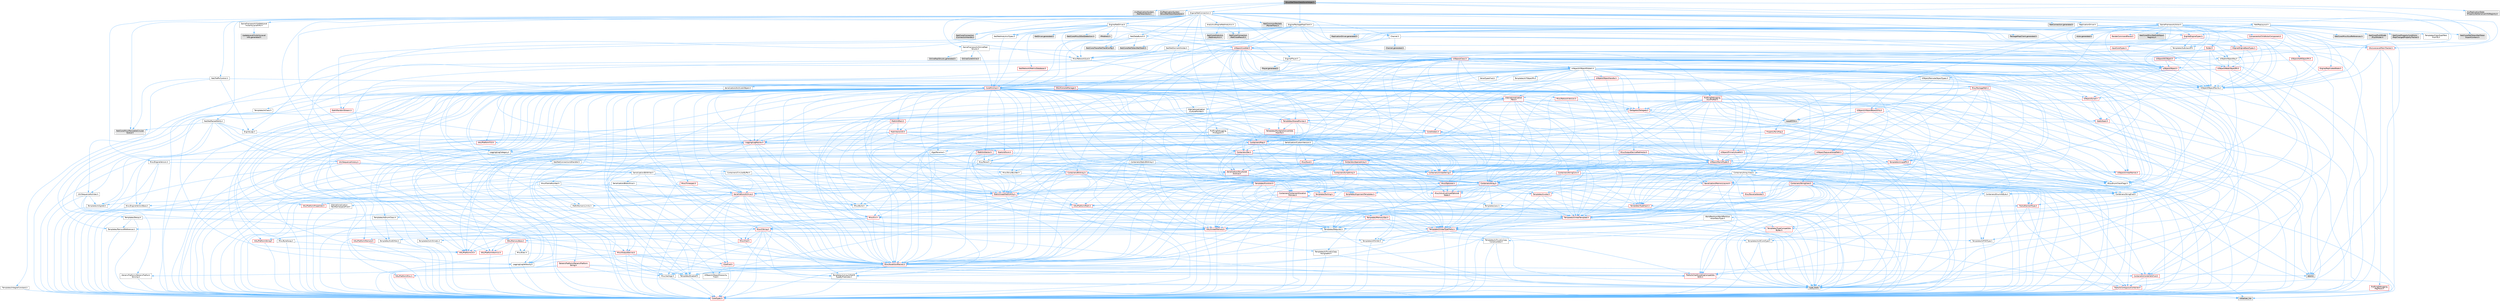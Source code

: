 digraph "StructNetTokenDataStoreHelper.h"
{
 // INTERACTIVE_SVG=YES
 // LATEX_PDF_SIZE
  bgcolor="transparent";
  edge [fontname=Helvetica,fontsize=10,labelfontname=Helvetica,labelfontsize=10];
  node [fontname=Helvetica,fontsize=10,shape=box,height=0.2,width=0.4];
  Node1 [id="Node000001",label="StructNetTokenDataStoreHelper.h",height=0.2,width=0.4,color="gray40", fillcolor="grey60", style="filled", fontcolor="black",tooltip=" "];
  Node1 -> Node2 [id="edge1_Node000001_Node000002",color="steelblue1",style="solid",tooltip=" "];
  Node2 [id="Node000002",label="Iris/ReplicationSystem\l/NetTokenStore.h",height=0.2,width=0.4,color="grey60", fillcolor="#E0E0E0", style="filled",tooltip=" "];
  Node1 -> Node3 [id="edge2_Node000001_Node000003",color="steelblue1",style="solid",tooltip=" "];
  Node3 [id="Node000003",label="Iris/ReplicationSystem\l/StructNetTokenDataStore.h",height=0.2,width=0.4,color="grey60", fillcolor="#E0E0E0", style="filled",tooltip=" "];
  Node1 -> Node4 [id="edge3_Node000001_Node000004",color="steelblue1",style="solid",tooltip=" "];
  Node4 [id="Node000004",label="Engine/NetConnection.h",height=0.2,width=0.4,color="grey40", fillcolor="white", style="filled",URL="$d6/d03/NetConnection_8h.html",tooltip=" "];
  Node4 -> Node5 [id="edge4_Node000004_Node000005",color="steelblue1",style="solid",tooltip=" "];
  Node5 [id="Node000005",label="UObject/ObjectKey.h",height=0.2,width=0.4,color="grey40", fillcolor="white", style="filled",URL="$d8/db9/ObjectKey_8h.html",tooltip=" "];
  Node5 -> Node6 [id="edge5_Node000005_Node000006",color="steelblue1",style="solid",tooltip=" "];
  Node6 [id="Node000006",label="Templates/Requires.h",height=0.2,width=0.4,color="grey40", fillcolor="white", style="filled",URL="$dc/d96/Requires_8h.html",tooltip=" "];
  Node6 -> Node7 [id="edge6_Node000006_Node000007",color="steelblue1",style="solid",tooltip=" "];
  Node7 [id="Node000007",label="Templates/EnableIf.h",height=0.2,width=0.4,color="grey40", fillcolor="white", style="filled",URL="$d7/d60/EnableIf_8h.html",tooltip=" "];
  Node7 -> Node8 [id="edge7_Node000007_Node000008",color="steelblue1",style="solid",tooltip=" "];
  Node8 [id="Node000008",label="CoreTypes.h",height=0.2,width=0.4,color="red", fillcolor="#FFF0F0", style="filled",URL="$dc/dec/CoreTypes_8h.html",tooltip=" "];
  Node6 -> Node12 [id="edge8_Node000006_Node000012",color="steelblue1",style="solid",tooltip=" "];
  Node12 [id="Node000012",label="type_traits",height=0.2,width=0.4,color="grey60", fillcolor="#E0E0E0", style="filled",tooltip=" "];
  Node5 -> Node22 [id="edge9_Node000005_Node000022",color="steelblue1",style="solid",tooltip=" "];
  Node22 [id="Node000022",label="UObject/WeakObjectPtr.h",height=0.2,width=0.4,color="red", fillcolor="#FFF0F0", style="filled",URL="$d6/d96/WeakObjectPtr_8h.html",tooltip=" "];
  Node22 -> Node8 [id="edge10_Node000022_Node000008",color="steelblue1",style="solid",tooltip=" "];
  Node22 -> Node23 [id="edge11_Node000022_Node000023",color="steelblue1",style="solid",tooltip=" "];
  Node23 [id="Node000023",label="Misc/AssertionMacros.h",height=0.2,width=0.4,color="red", fillcolor="#FFF0F0", style="filled",URL="$d0/dfa/AssertionMacros_8h.html",tooltip=" "];
  Node23 -> Node8 [id="edge12_Node000023_Node000008",color="steelblue1",style="solid",tooltip=" "];
  Node23 -> Node24 [id="edge13_Node000023_Node000024",color="steelblue1",style="solid",tooltip=" "];
  Node24 [id="Node000024",label="HAL/PlatformMisc.h",height=0.2,width=0.4,color="red", fillcolor="#FFF0F0", style="filled",URL="$d0/df5/PlatformMisc_8h.html",tooltip=" "];
  Node24 -> Node8 [id="edge14_Node000024_Node000008",color="steelblue1",style="solid",tooltip=" "];
  Node23 -> Node7 [id="edge15_Node000023_Node000007",color="steelblue1",style="solid",tooltip=" "];
  Node23 -> Node60 [id="edge16_Node000023_Node000060",color="steelblue1",style="solid",tooltip=" "];
  Node60 [id="Node000060",label="Templates/IsArrayOrRefOf\lTypeByPredicate.h",height=0.2,width=0.4,color="grey40", fillcolor="white", style="filled",URL="$d6/da1/IsArrayOrRefOfTypeByPredicate_8h.html",tooltip=" "];
  Node60 -> Node8 [id="edge17_Node000060_Node000008",color="steelblue1",style="solid",tooltip=" "];
  Node23 -> Node63 [id="edge18_Node000023_Node000063",color="steelblue1",style="solid",tooltip=" "];
  Node63 [id="Node000063",label="Traits/IsCharEncodingCompatible\lWith.h",height=0.2,width=0.4,color="red", fillcolor="#FFF0F0", style="filled",URL="$df/dd1/IsCharEncodingCompatibleWith_8h.html",tooltip=" "];
  Node63 -> Node12 [id="edge19_Node000063_Node000012",color="steelblue1",style="solid",tooltip=" "];
  Node23 -> Node65 [id="edge20_Node000023_Node000065",color="steelblue1",style="solid",tooltip=" "];
  Node65 [id="Node000065",label="Misc/VarArgs.h",height=0.2,width=0.4,color="grey40", fillcolor="white", style="filled",URL="$d5/d6f/VarArgs_8h.html",tooltip=" "];
  Node65 -> Node8 [id="edge21_Node000065_Node000008",color="steelblue1",style="solid",tooltip=" "];
  Node23 -> Node71 [id="edge22_Node000023_Node000071",color="steelblue1",style="solid",tooltip=" "];
  Node71 [id="Node000071",label="atomic",height=0.2,width=0.4,color="grey60", fillcolor="#E0E0E0", style="filled",tooltip=" "];
  Node22 -> Node72 [id="edge23_Node000022_Node000072",color="steelblue1",style="solid",tooltip=" "];
  Node72 [id="Node000072",label="Templates/UnrealTemplate.h",height=0.2,width=0.4,color="red", fillcolor="#FFF0F0", style="filled",URL="$d4/d24/UnrealTemplate_8h.html",tooltip=" "];
  Node72 -> Node8 [id="edge24_Node000072_Node000008",color="steelblue1",style="solid",tooltip=" "];
  Node72 -> Node73 [id="edge25_Node000072_Node000073",color="steelblue1",style="solid",tooltip=" "];
  Node73 [id="Node000073",label="Templates/IsPointer.h",height=0.2,width=0.4,color="grey40", fillcolor="white", style="filled",URL="$d7/d05/IsPointer_8h.html",tooltip=" "];
  Node73 -> Node8 [id="edge26_Node000073_Node000008",color="steelblue1",style="solid",tooltip=" "];
  Node72 -> Node74 [id="edge27_Node000072_Node000074",color="steelblue1",style="solid",tooltip=" "];
  Node74 [id="Node000074",label="HAL/UnrealMemory.h",height=0.2,width=0.4,color="red", fillcolor="#FFF0F0", style="filled",URL="$d9/d96/UnrealMemory_8h.html",tooltip=" "];
  Node74 -> Node8 [id="edge28_Node000074_Node000008",color="steelblue1",style="solid",tooltip=" "];
  Node74 -> Node78 [id="edge29_Node000074_Node000078",color="steelblue1",style="solid",tooltip=" "];
  Node78 [id="Node000078",label="HAL/MemoryBase.h",height=0.2,width=0.4,color="red", fillcolor="#FFF0F0", style="filled",URL="$d6/d9f/MemoryBase_8h.html",tooltip=" "];
  Node78 -> Node8 [id="edge30_Node000078_Node000008",color="steelblue1",style="solid",tooltip=" "];
  Node78 -> Node53 [id="edge31_Node000078_Node000053",color="steelblue1",style="solid",tooltip=" "];
  Node53 [id="Node000053",label="HAL/PlatformAtomics.h",height=0.2,width=0.4,color="red", fillcolor="#FFF0F0", style="filled",URL="$d3/d36/PlatformAtomics_8h.html",tooltip=" "];
  Node53 -> Node8 [id="edge32_Node000053_Node000008",color="steelblue1",style="solid",tooltip=" "];
  Node78 -> Node36 [id="edge33_Node000078_Node000036",color="steelblue1",style="solid",tooltip=" "];
  Node36 [id="Node000036",label="HAL/PlatformCrt.h",height=0.2,width=0.4,color="red", fillcolor="#FFF0F0", style="filled",URL="$d8/d75/PlatformCrt_8h.html",tooltip=" "];
  Node78 -> Node79 [id="edge34_Node000078_Node000079",color="steelblue1",style="solid",tooltip=" "];
  Node79 [id="Node000079",label="Misc/Exec.h",height=0.2,width=0.4,color="grey40", fillcolor="white", style="filled",URL="$de/ddb/Exec_8h.html",tooltip=" "];
  Node79 -> Node8 [id="edge35_Node000079_Node000008",color="steelblue1",style="solid",tooltip=" "];
  Node79 -> Node23 [id="edge36_Node000079_Node000023",color="steelblue1",style="solid",tooltip=" "];
  Node78 -> Node80 [id="edge37_Node000078_Node000080",color="steelblue1",style="solid",tooltip=" "];
  Node80 [id="Node000080",label="Misc/OutputDevice.h",height=0.2,width=0.4,color="red", fillcolor="#FFF0F0", style="filled",URL="$d7/d32/OutputDevice_8h.html",tooltip=" "];
  Node80 -> Node31 [id="edge38_Node000080_Node000031",color="steelblue1",style="solid",tooltip=" "];
  Node31 [id="Node000031",label="CoreFwd.h",height=0.2,width=0.4,color="red", fillcolor="#FFF0F0", style="filled",URL="$d1/d1e/CoreFwd_8h.html",tooltip=" "];
  Node31 -> Node8 [id="edge39_Node000031_Node000008",color="steelblue1",style="solid",tooltip=" "];
  Node31 -> Node32 [id="edge40_Node000031_Node000032",color="steelblue1",style="solid",tooltip=" "];
  Node32 [id="Node000032",label="Containers/ContainersFwd.h",height=0.2,width=0.4,color="red", fillcolor="#FFF0F0", style="filled",URL="$d4/d0a/ContainersFwd_8h.html",tooltip=" "];
  Node32 -> Node8 [id="edge41_Node000032_Node000008",color="steelblue1",style="solid",tooltip=" "];
  Node32 -> Node29 [id="edge42_Node000032_Node000029",color="steelblue1",style="solid",tooltip=" "];
  Node29 [id="Node000029",label="Traits/IsContiguousContainer.h",height=0.2,width=0.4,color="red", fillcolor="#FFF0F0", style="filled",URL="$d5/d3c/IsContiguousContainer_8h.html",tooltip=" "];
  Node29 -> Node8 [id="edge43_Node000029_Node000008",color="steelblue1",style="solid",tooltip=" "];
  Node29 -> Node28 [id="edge44_Node000029_Node000028",color="steelblue1",style="solid",tooltip=" "];
  Node28 [id="Node000028",label="initializer_list",height=0.2,width=0.4,color="grey60", fillcolor="#E0E0E0", style="filled",tooltip=" "];
  Node31 -> Node34 [id="edge45_Node000031_Node000034",color="steelblue1",style="solid",tooltip=" "];
  Node34 [id="Node000034",label="UObject/UObjectHierarchy\lFwd.h",height=0.2,width=0.4,color="grey40", fillcolor="white", style="filled",URL="$d3/d13/UObjectHierarchyFwd_8h.html",tooltip=" "];
  Node80 -> Node8 [id="edge46_Node000080_Node000008",color="steelblue1",style="solid",tooltip=" "];
  Node80 -> Node81 [id="edge47_Node000080_Node000081",color="steelblue1",style="solid",tooltip=" "];
  Node81 [id="Node000081",label="Logging/LogVerbosity.h",height=0.2,width=0.4,color="grey40", fillcolor="white", style="filled",URL="$d2/d8f/LogVerbosity_8h.html",tooltip=" "];
  Node81 -> Node8 [id="edge48_Node000081_Node000008",color="steelblue1",style="solid",tooltip=" "];
  Node80 -> Node65 [id="edge49_Node000080_Node000065",color="steelblue1",style="solid",tooltip=" "];
  Node80 -> Node60 [id="edge50_Node000080_Node000060",color="steelblue1",style="solid",tooltip=" "];
  Node80 -> Node63 [id="edge51_Node000080_Node000063",color="steelblue1",style="solid",tooltip=" "];
  Node74 -> Node91 [id="edge52_Node000074_Node000091",color="steelblue1",style="solid",tooltip=" "];
  Node91 [id="Node000091",label="HAL/PlatformMemory.h",height=0.2,width=0.4,color="red", fillcolor="#FFF0F0", style="filled",URL="$de/d68/PlatformMemory_8h.html",tooltip=" "];
  Node91 -> Node8 [id="edge53_Node000091_Node000008",color="steelblue1",style="solid",tooltip=" "];
  Node74 -> Node73 [id="edge54_Node000074_Node000073",color="steelblue1",style="solid",tooltip=" "];
  Node72 -> Node96 [id="edge55_Node000072_Node000096",color="steelblue1",style="solid",tooltip=" "];
  Node96 [id="Node000096",label="Templates/UnrealTypeTraits.h",height=0.2,width=0.4,color="red", fillcolor="#FFF0F0", style="filled",URL="$d2/d2d/UnrealTypeTraits_8h.html",tooltip=" "];
  Node96 -> Node8 [id="edge56_Node000096_Node000008",color="steelblue1",style="solid",tooltip=" "];
  Node96 -> Node73 [id="edge57_Node000096_Node000073",color="steelblue1",style="solid",tooltip=" "];
  Node96 -> Node23 [id="edge58_Node000096_Node000023",color="steelblue1",style="solid",tooltip=" "];
  Node96 -> Node87 [id="edge59_Node000096_Node000087",color="steelblue1",style="solid",tooltip=" "];
  Node87 [id="Node000087",label="Templates/AndOrNot.h",height=0.2,width=0.4,color="grey40", fillcolor="white", style="filled",URL="$db/d0a/AndOrNot_8h.html",tooltip=" "];
  Node87 -> Node8 [id="edge60_Node000087_Node000008",color="steelblue1",style="solid",tooltip=" "];
  Node96 -> Node7 [id="edge61_Node000096_Node000007",color="steelblue1",style="solid",tooltip=" "];
  Node96 -> Node97 [id="edge62_Node000096_Node000097",color="steelblue1",style="solid",tooltip=" "];
  Node97 [id="Node000097",label="Templates/IsArithmetic.h",height=0.2,width=0.4,color="grey40", fillcolor="white", style="filled",URL="$d2/d5d/IsArithmetic_8h.html",tooltip=" "];
  Node97 -> Node8 [id="edge63_Node000097_Node000008",color="steelblue1",style="solid",tooltip=" "];
  Node96 -> Node99 [id="edge64_Node000096_Node000099",color="steelblue1",style="solid",tooltip=" "];
  Node99 [id="Node000099",label="Templates/IsPODType.h",height=0.2,width=0.4,color="grey40", fillcolor="white", style="filled",URL="$d7/db1/IsPODType_8h.html",tooltip=" "];
  Node99 -> Node8 [id="edge65_Node000099_Node000008",color="steelblue1",style="solid",tooltip=" "];
  Node96 -> Node100 [id="edge66_Node000096_Node000100",color="steelblue1",style="solid",tooltip=" "];
  Node100 [id="Node000100",label="Templates/IsUECoreType.h",height=0.2,width=0.4,color="grey40", fillcolor="white", style="filled",URL="$d1/db8/IsUECoreType_8h.html",tooltip=" "];
  Node100 -> Node8 [id="edge67_Node000100_Node000008",color="steelblue1",style="solid",tooltip=" "];
  Node100 -> Node12 [id="edge68_Node000100_Node000012",color="steelblue1",style="solid",tooltip=" "];
  Node96 -> Node88 [id="edge69_Node000096_Node000088",color="steelblue1",style="solid",tooltip=" "];
  Node88 [id="Node000088",label="Templates/IsTriviallyCopy\lConstructible.h",height=0.2,width=0.4,color="grey40", fillcolor="white", style="filled",URL="$d3/d78/IsTriviallyCopyConstructible_8h.html",tooltip=" "];
  Node88 -> Node8 [id="edge70_Node000088_Node000008",color="steelblue1",style="solid",tooltip=" "];
  Node88 -> Node12 [id="edge71_Node000088_Node000012",color="steelblue1",style="solid",tooltip=" "];
  Node72 -> Node101 [id="edge72_Node000072_Node000101",color="steelblue1",style="solid",tooltip=" "];
  Node101 [id="Node000101",label="Templates/RemoveReference.h",height=0.2,width=0.4,color="grey40", fillcolor="white", style="filled",URL="$da/dbe/RemoveReference_8h.html",tooltip=" "];
  Node101 -> Node8 [id="edge73_Node000101_Node000008",color="steelblue1",style="solid",tooltip=" "];
  Node72 -> Node6 [id="edge74_Node000072_Node000006",color="steelblue1",style="solid",tooltip=" "];
  Node72 -> Node102 [id="edge75_Node000072_Node000102",color="steelblue1",style="solid",tooltip=" "];
  Node102 [id="Node000102",label="Templates/TypeCompatible\lBytes.h",height=0.2,width=0.4,color="red", fillcolor="#FFF0F0", style="filled",URL="$df/d0a/TypeCompatibleBytes_8h.html",tooltip=" "];
  Node102 -> Node8 [id="edge76_Node000102_Node000008",color="steelblue1",style="solid",tooltip=" "];
  Node102 -> Node12 [id="edge77_Node000102_Node000012",color="steelblue1",style="solid",tooltip=" "];
  Node72 -> Node29 [id="edge78_Node000072_Node000029",color="steelblue1",style="solid",tooltip=" "];
  Node72 -> Node12 [id="edge79_Node000072_Node000012",color="steelblue1",style="solid",tooltip=" "];
  Node22 -> Node286 [id="edge80_Node000022_Node000286",color="steelblue1",style="solid",tooltip=" "];
  Node286 [id="Node000286",label="UObject/RemoteObjectTypes.h",height=0.2,width=0.4,color="grey40", fillcolor="white", style="filled",URL="$d5/d80/RemoteObjectTypes_8h.html",tooltip=" "];
  Node286 -> Node8 [id="edge81_Node000286_Node000008",color="steelblue1",style="solid",tooltip=" "];
  Node286 -> Node139 [id="edge82_Node000286_Node000139",color="steelblue1",style="solid",tooltip=" "];
  Node139 [id="Node000139",label="Templates/TypeHash.h",height=0.2,width=0.4,color="red", fillcolor="#FFF0F0", style="filled",URL="$d1/d62/TypeHash_8h.html",tooltip=" "];
  Node139 -> Node8 [id="edge83_Node000139_Node000008",color="steelblue1",style="solid",tooltip=" "];
  Node139 -> Node6 [id="edge84_Node000139_Node000006",color="steelblue1",style="solid",tooltip=" "];
  Node139 -> Node140 [id="edge85_Node000139_Node000140",color="steelblue1",style="solid",tooltip=" "];
  Node140 [id="Node000140",label="Misc/Crc.h",height=0.2,width=0.4,color="red", fillcolor="#FFF0F0", style="filled",URL="$d4/dd2/Crc_8h.html",tooltip=" "];
  Node140 -> Node8 [id="edge86_Node000140_Node000008",color="steelblue1",style="solid",tooltip=" "];
  Node140 -> Node76 [id="edge87_Node000140_Node000076",color="steelblue1",style="solid",tooltip=" "];
  Node76 [id="Node000076",label="HAL/PlatformString.h",height=0.2,width=0.4,color="red", fillcolor="#FFF0F0", style="filled",URL="$db/db5/PlatformString_8h.html",tooltip=" "];
  Node76 -> Node8 [id="edge88_Node000076_Node000008",color="steelblue1",style="solid",tooltip=" "];
  Node140 -> Node23 [id="edge89_Node000140_Node000023",color="steelblue1",style="solid",tooltip=" "];
  Node140 -> Node141 [id="edge90_Node000140_Node000141",color="steelblue1",style="solid",tooltip=" "];
  Node141 [id="Node000141",label="Misc/CString.h",height=0.2,width=0.4,color="red", fillcolor="#FFF0F0", style="filled",URL="$d2/d49/CString_8h.html",tooltip=" "];
  Node141 -> Node8 [id="edge91_Node000141_Node000008",color="steelblue1",style="solid",tooltip=" "];
  Node141 -> Node36 [id="edge92_Node000141_Node000036",color="steelblue1",style="solid",tooltip=" "];
  Node141 -> Node76 [id="edge93_Node000141_Node000076",color="steelblue1",style="solid",tooltip=" "];
  Node141 -> Node23 [id="edge94_Node000141_Node000023",color="steelblue1",style="solid",tooltip=" "];
  Node141 -> Node142 [id="edge95_Node000141_Node000142",color="steelblue1",style="solid",tooltip=" "];
  Node142 [id="Node000142",label="Misc/Char.h",height=0.2,width=0.4,color="red", fillcolor="#FFF0F0", style="filled",URL="$d0/d58/Char_8h.html",tooltip=" "];
  Node142 -> Node8 [id="edge96_Node000142_Node000008",color="steelblue1",style="solid",tooltip=" "];
  Node142 -> Node12 [id="edge97_Node000142_Node000012",color="steelblue1",style="solid",tooltip=" "];
  Node141 -> Node65 [id="edge98_Node000141_Node000065",color="steelblue1",style="solid",tooltip=" "];
  Node141 -> Node60 [id="edge99_Node000141_Node000060",color="steelblue1",style="solid",tooltip=" "];
  Node141 -> Node63 [id="edge100_Node000141_Node000063",color="steelblue1",style="solid",tooltip=" "];
  Node140 -> Node142 [id="edge101_Node000140_Node000142",color="steelblue1",style="solid",tooltip=" "];
  Node140 -> Node96 [id="edge102_Node000140_Node000096",color="steelblue1",style="solid",tooltip=" "];
  Node139 -> Node12 [id="edge103_Node000139_Node000012",color="steelblue1",style="solid",tooltip=" "];
  Node286 -> Node105 [id="edge104_Node000286_Node000105",color="steelblue1",style="solid",tooltip=" "];
  Node105 [id="Node000105",label="Containers/Array.h",height=0.2,width=0.4,color="red", fillcolor="#FFF0F0", style="filled",URL="$df/dd0/Array_8h.html",tooltip=" "];
  Node105 -> Node8 [id="edge105_Node000105_Node000008",color="steelblue1",style="solid",tooltip=" "];
  Node105 -> Node23 [id="edge106_Node000105_Node000023",color="steelblue1",style="solid",tooltip=" "];
  Node105 -> Node106 [id="edge107_Node000105_Node000106",color="steelblue1",style="solid",tooltip=" "];
  Node106 [id="Node000106",label="Misc/IntrusiveUnsetOptional\lState.h",height=0.2,width=0.4,color="red", fillcolor="#FFF0F0", style="filled",URL="$d2/d0a/IntrusiveUnsetOptionalState_8h.html",tooltip=" "];
  Node105 -> Node108 [id="edge108_Node000105_Node000108",color="steelblue1",style="solid",tooltip=" "];
  Node108 [id="Node000108",label="Misc/ReverseIterate.h",height=0.2,width=0.4,color="red", fillcolor="#FFF0F0", style="filled",URL="$db/de3/ReverseIterate_8h.html",tooltip=" "];
  Node105 -> Node74 [id="edge109_Node000105_Node000074",color="steelblue1",style="solid",tooltip=" "];
  Node105 -> Node96 [id="edge110_Node000105_Node000096",color="steelblue1",style="solid",tooltip=" "];
  Node105 -> Node72 [id="edge111_Node000105_Node000072",color="steelblue1",style="solid",tooltip=" "];
  Node105 -> Node111 [id="edge112_Node000105_Node000111",color="steelblue1",style="solid",tooltip=" "];
  Node111 [id="Node000111",label="Containers/ContainerAllocation\lPolicies.h",height=0.2,width=0.4,color="red", fillcolor="#FFF0F0", style="filled",URL="$d7/dff/ContainerAllocationPolicies_8h.html",tooltip=" "];
  Node111 -> Node8 [id="edge113_Node000111_Node000008",color="steelblue1",style="solid",tooltip=" "];
  Node111 -> Node111 [id="edge114_Node000111_Node000111",color="steelblue1",style="solid",tooltip=" "];
  Node111 -> Node113 [id="edge115_Node000111_Node000113",color="steelblue1",style="solid",tooltip=" "];
  Node113 [id="Node000113",label="HAL/PlatformMath.h",height=0.2,width=0.4,color="red", fillcolor="#FFF0F0", style="filled",URL="$dc/d53/PlatformMath_8h.html",tooltip=" "];
  Node113 -> Node8 [id="edge116_Node000113_Node000008",color="steelblue1",style="solid",tooltip=" "];
  Node111 -> Node74 [id="edge117_Node000111_Node000074",color="steelblue1",style="solid",tooltip=" "];
  Node111 -> Node46 [id="edge118_Node000111_Node000046",color="steelblue1",style="solid",tooltip=" "];
  Node46 [id="Node000046",label="Math/NumericLimits.h",height=0.2,width=0.4,color="grey40", fillcolor="white", style="filled",URL="$df/d1b/NumericLimits_8h.html",tooltip=" "];
  Node46 -> Node8 [id="edge119_Node000046_Node000008",color="steelblue1",style="solid",tooltip=" "];
  Node111 -> Node23 [id="edge120_Node000111_Node000023",color="steelblue1",style="solid",tooltip=" "];
  Node111 -> Node122 [id="edge121_Node000111_Node000122",color="steelblue1",style="solid",tooltip=" "];
  Node122 [id="Node000122",label="Templates/MemoryOps.h",height=0.2,width=0.4,color="red", fillcolor="#FFF0F0", style="filled",URL="$db/dea/MemoryOps_8h.html",tooltip=" "];
  Node122 -> Node8 [id="edge122_Node000122_Node000008",color="steelblue1",style="solid",tooltip=" "];
  Node122 -> Node74 [id="edge123_Node000122_Node000074",color="steelblue1",style="solid",tooltip=" "];
  Node122 -> Node89 [id="edge124_Node000122_Node000089",color="steelblue1",style="solid",tooltip=" "];
  Node89 [id="Node000089",label="Templates/IsTriviallyCopy\lAssignable.h",height=0.2,width=0.4,color="grey40", fillcolor="white", style="filled",URL="$d2/df2/IsTriviallyCopyAssignable_8h.html",tooltip=" "];
  Node89 -> Node8 [id="edge125_Node000089_Node000008",color="steelblue1",style="solid",tooltip=" "];
  Node89 -> Node12 [id="edge126_Node000089_Node000012",color="steelblue1",style="solid",tooltip=" "];
  Node122 -> Node88 [id="edge127_Node000122_Node000088",color="steelblue1",style="solid",tooltip=" "];
  Node122 -> Node6 [id="edge128_Node000122_Node000006",color="steelblue1",style="solid",tooltip=" "];
  Node122 -> Node96 [id="edge129_Node000122_Node000096",color="steelblue1",style="solid",tooltip=" "];
  Node122 -> Node12 [id="edge130_Node000122_Node000012",color="steelblue1",style="solid",tooltip=" "];
  Node111 -> Node102 [id="edge131_Node000111_Node000102",color="steelblue1",style="solid",tooltip=" "];
  Node111 -> Node12 [id="edge132_Node000111_Node000012",color="steelblue1",style="solid",tooltip=" "];
  Node105 -> Node124 [id="edge133_Node000105_Node000124",color="steelblue1",style="solid",tooltip=" "];
  Node124 [id="Node000124",label="Serialization/Archive.h",height=0.2,width=0.4,color="red", fillcolor="#FFF0F0", style="filled",URL="$d7/d3b/Archive_8h.html",tooltip=" "];
  Node124 -> Node31 [id="edge134_Node000124_Node000031",color="steelblue1",style="solid",tooltip=" "];
  Node124 -> Node8 [id="edge135_Node000124_Node000008",color="steelblue1",style="solid",tooltip=" "];
  Node124 -> Node125 [id="edge136_Node000124_Node000125",color="steelblue1",style="solid",tooltip=" "];
  Node125 [id="Node000125",label="HAL/PlatformProperties.h",height=0.2,width=0.4,color="red", fillcolor="#FFF0F0", style="filled",URL="$d9/db0/PlatformProperties_8h.html",tooltip=" "];
  Node125 -> Node8 [id="edge137_Node000125_Node000008",color="steelblue1",style="solid",tooltip=" "];
  Node124 -> Node128 [id="edge138_Node000124_Node000128",color="steelblue1",style="solid",tooltip=" "];
  Node128 [id="Node000128",label="Internationalization\l/TextNamespaceFwd.h",height=0.2,width=0.4,color="grey40", fillcolor="white", style="filled",URL="$d8/d97/TextNamespaceFwd_8h.html",tooltip=" "];
  Node128 -> Node8 [id="edge139_Node000128_Node000008",color="steelblue1",style="solid",tooltip=" "];
  Node124 -> Node23 [id="edge140_Node000124_Node000023",color="steelblue1",style="solid",tooltip=" "];
  Node124 -> Node10 [id="edge141_Node000124_Node000010",color="steelblue1",style="solid",tooltip=" "];
  Node10 [id="Node000010",label="Misc/Build.h",height=0.2,width=0.4,color="grey40", fillcolor="white", style="filled",URL="$d3/dbb/Build_8h.html",tooltip=" "];
  Node124 -> Node129 [id="edge142_Node000124_Node000129",color="steelblue1",style="solid",tooltip=" "];
  Node129 [id="Node000129",label="Misc/EngineVersionBase.h",height=0.2,width=0.4,color="grey40", fillcolor="white", style="filled",URL="$d5/d2b/EngineVersionBase_8h.html",tooltip=" "];
  Node129 -> Node8 [id="edge143_Node000129_Node000008",color="steelblue1",style="solid",tooltip=" "];
  Node124 -> Node65 [id="edge144_Node000124_Node000065",color="steelblue1",style="solid",tooltip=" "];
  Node124 -> Node7 [id="edge145_Node000124_Node000007",color="steelblue1",style="solid",tooltip=" "];
  Node124 -> Node60 [id="edge146_Node000124_Node000060",color="steelblue1",style="solid",tooltip=" "];
  Node124 -> Node132 [id="edge147_Node000124_Node000132",color="steelblue1",style="solid",tooltip=" "];
  Node132 [id="Node000132",label="Templates/IsEnumClass.h",height=0.2,width=0.4,color="grey40", fillcolor="white", style="filled",URL="$d7/d15/IsEnumClass_8h.html",tooltip=" "];
  Node132 -> Node8 [id="edge148_Node000132_Node000008",color="steelblue1",style="solid",tooltip=" "];
  Node132 -> Node87 [id="edge149_Node000132_Node000087",color="steelblue1",style="solid",tooltip=" "];
  Node124 -> Node118 [id="edge150_Node000124_Node000118",color="steelblue1",style="solid",tooltip=" "];
  Node118 [id="Node000118",label="Templates/IsSigned.h",height=0.2,width=0.4,color="grey40", fillcolor="white", style="filled",URL="$d8/dd8/IsSigned_8h.html",tooltip=" "];
  Node118 -> Node8 [id="edge151_Node000118_Node000008",color="steelblue1",style="solid",tooltip=" "];
  Node124 -> Node72 [id="edge152_Node000124_Node000072",color="steelblue1",style="solid",tooltip=" "];
  Node124 -> Node63 [id="edge153_Node000124_Node000063",color="steelblue1",style="solid",tooltip=" "];
  Node105 -> Node150 [id="edge154_Node000105_Node000150",color="steelblue1",style="solid",tooltip=" "];
  Node150 [id="Node000150",label="Templates/Invoke.h",height=0.2,width=0.4,color="red", fillcolor="#FFF0F0", style="filled",URL="$d7/deb/Invoke_8h.html",tooltip=" "];
  Node150 -> Node8 [id="edge155_Node000150_Node000008",color="steelblue1",style="solid",tooltip=" "];
  Node150 -> Node72 [id="edge156_Node000150_Node000072",color="steelblue1",style="solid",tooltip=" "];
  Node150 -> Node12 [id="edge157_Node000150_Node000012",color="steelblue1",style="solid",tooltip=" "];
  Node105 -> Node155 [id="edge158_Node000105_Node000155",color="steelblue1",style="solid",tooltip=" "];
  Node155 [id="Node000155",label="Templates/Less.h",height=0.2,width=0.4,color="grey40", fillcolor="white", style="filled",URL="$de/dc8/Less_8h.html",tooltip=" "];
  Node155 -> Node8 [id="edge159_Node000155_Node000008",color="steelblue1",style="solid",tooltip=" "];
  Node155 -> Node72 [id="edge160_Node000155_Node000072",color="steelblue1",style="solid",tooltip=" "];
  Node105 -> Node6 [id="edge161_Node000105_Node000006",color="steelblue1",style="solid",tooltip=" "];
  Node105 -> Node163 [id="edge162_Node000105_Node000163",color="steelblue1",style="solid",tooltip=" "];
  Node163 [id="Node000163",label="Templates/Sorting.h",height=0.2,width=0.4,color="red", fillcolor="#FFF0F0", style="filled",URL="$d3/d9e/Sorting_8h.html",tooltip=" "];
  Node163 -> Node8 [id="edge163_Node000163_Node000008",color="steelblue1",style="solid",tooltip=" "];
  Node163 -> Node113 [id="edge164_Node000163_Node000113",color="steelblue1",style="solid",tooltip=" "];
  Node163 -> Node155 [id="edge165_Node000163_Node000155",color="steelblue1",style="solid",tooltip=" "];
  Node105 -> Node167 [id="edge166_Node000105_Node000167",color="steelblue1",style="solid",tooltip=" "];
  Node167 [id="Node000167",label="Templates/AlignmentTemplates.h",height=0.2,width=0.4,color="red", fillcolor="#FFF0F0", style="filled",URL="$dd/d32/AlignmentTemplates_8h.html",tooltip=" "];
  Node167 -> Node8 [id="edge167_Node000167_Node000008",color="steelblue1",style="solid",tooltip=" "];
  Node167 -> Node73 [id="edge168_Node000167_Node000073",color="steelblue1",style="solid",tooltip=" "];
  Node105 -> Node27 [id="edge169_Node000105_Node000027",color="steelblue1",style="solid",tooltip=" "];
  Node27 [id="Node000027",label="Traits/ElementType.h",height=0.2,width=0.4,color="red", fillcolor="#FFF0F0", style="filled",URL="$d5/d4f/ElementType_8h.html",tooltip=" "];
  Node27 -> Node28 [id="edge170_Node000027_Node000028",color="steelblue1",style="solid",tooltip=" "];
  Node27 -> Node12 [id="edge171_Node000027_Node000012",color="steelblue1",style="solid",tooltip=" "];
  Node105 -> Node12 [id="edge172_Node000105_Node000012",color="steelblue1",style="solid",tooltip=" "];
  Node286 -> Node168 [id="edge173_Node000286_Node000168",color="steelblue1",style="solid",tooltip=" "];
  Node168 [id="Node000168",label="Containers/UnrealString.h",height=0.2,width=0.4,color="red", fillcolor="#FFF0F0", style="filled",URL="$d5/dba/UnrealString_8h.html",tooltip=" "];
  Node286 -> Node242 [id="edge174_Node000286_Node000242",color="steelblue1",style="solid",tooltip=" "];
  Node242 [id="Node000242",label="UObject/ObjectMacros.h",height=0.2,width=0.4,color="grey40", fillcolor="white", style="filled",URL="$d8/d8d/ObjectMacros_8h.html",tooltip=" "];
  Node242 -> Node48 [id="edge175_Node000242_Node000048",color="steelblue1",style="solid",tooltip=" "];
  Node48 [id="Node000048",label="Misc/EnumClassFlags.h",height=0.2,width=0.4,color="grey40", fillcolor="white", style="filled",URL="$d8/de7/EnumClassFlags_8h.html",tooltip=" "];
  Node242 -> Node243 [id="edge176_Node000242_Node000243",color="steelblue1",style="solid",tooltip=" "];
  Node243 [id="Node000243",label="UObject/Script.h",height=0.2,width=0.4,color="red", fillcolor="#FFF0F0", style="filled",URL="$de/dc6/Script_8h.html",tooltip=" "];
  Node243 -> Node244 [id="edge177_Node000243_Node000244",color="steelblue1",style="solid",tooltip=" "];
  Node244 [id="Node000244",label="Delegates/Delegate.h",height=0.2,width=0.4,color="red", fillcolor="#FFF0F0", style="filled",URL="$d4/d80/Delegate_8h.html",tooltip=" "];
  Node244 -> Node8 [id="edge178_Node000244_Node000008",color="steelblue1",style="solid",tooltip=" "];
  Node244 -> Node23 [id="edge179_Node000244_Node000023",color="steelblue1",style="solid",tooltip=" "];
  Node244 -> Node221 [id="edge180_Node000244_Node000221",color="steelblue1",style="solid",tooltip=" "];
  Node221 [id="Node000221",label="UObject/NameTypes.h",height=0.2,width=0.4,color="red", fillcolor="#FFF0F0", style="filled",URL="$d6/d35/NameTypes_8h.html",tooltip=" "];
  Node221 -> Node8 [id="edge181_Node000221_Node000008",color="steelblue1",style="solid",tooltip=" "];
  Node221 -> Node23 [id="edge182_Node000221_Node000023",color="steelblue1",style="solid",tooltip=" "];
  Node221 -> Node74 [id="edge183_Node000221_Node000074",color="steelblue1",style="solid",tooltip=" "];
  Node221 -> Node96 [id="edge184_Node000221_Node000096",color="steelblue1",style="solid",tooltip=" "];
  Node221 -> Node72 [id="edge185_Node000221_Node000072",color="steelblue1",style="solid",tooltip=" "];
  Node221 -> Node168 [id="edge186_Node000221_Node000168",color="steelblue1",style="solid",tooltip=" "];
  Node221 -> Node222 [id="edge187_Node000221_Node000222",color="steelblue1",style="solid",tooltip=" "];
  Node222 [id="Node000222",label="Containers/StringConv.h",height=0.2,width=0.4,color="red", fillcolor="#FFF0F0", style="filled",URL="$d3/ddf/StringConv_8h.html",tooltip=" "];
  Node222 -> Node8 [id="edge188_Node000222_Node000008",color="steelblue1",style="solid",tooltip=" "];
  Node222 -> Node23 [id="edge189_Node000222_Node000023",color="steelblue1",style="solid",tooltip=" "];
  Node222 -> Node111 [id="edge190_Node000222_Node000111",color="steelblue1",style="solid",tooltip=" "];
  Node222 -> Node105 [id="edge191_Node000222_Node000105",color="steelblue1",style="solid",tooltip=" "];
  Node222 -> Node141 [id="edge192_Node000222_Node000141",color="steelblue1",style="solid",tooltip=" "];
  Node222 -> Node72 [id="edge193_Node000222_Node000072",color="steelblue1",style="solid",tooltip=" "];
  Node222 -> Node96 [id="edge194_Node000222_Node000096",color="steelblue1",style="solid",tooltip=" "];
  Node222 -> Node27 [id="edge195_Node000222_Node000027",color="steelblue1",style="solid",tooltip=" "];
  Node222 -> Node63 [id="edge196_Node000222_Node000063",color="steelblue1",style="solid",tooltip=" "];
  Node222 -> Node29 [id="edge197_Node000222_Node000029",color="steelblue1",style="solid",tooltip=" "];
  Node222 -> Node12 [id="edge198_Node000222_Node000012",color="steelblue1",style="solid",tooltip=" "];
  Node221 -> Node26 [id="edge199_Node000221_Node000026",color="steelblue1",style="solid",tooltip=" "];
  Node26 [id="Node000026",label="Containers/StringFwd.h",height=0.2,width=0.4,color="grey40", fillcolor="white", style="filled",URL="$df/d37/StringFwd_8h.html",tooltip=" "];
  Node26 -> Node8 [id="edge200_Node000026_Node000008",color="steelblue1",style="solid",tooltip=" "];
  Node26 -> Node27 [id="edge201_Node000026_Node000027",color="steelblue1",style="solid",tooltip=" "];
  Node26 -> Node29 [id="edge202_Node000026_Node000029",color="steelblue1",style="solid",tooltip=" "];
  Node221 -> Node223 [id="edge203_Node000221_Node000223",color="steelblue1",style="solid",tooltip=" "];
  Node223 [id="Node000223",label="UObject/UnrealNames.h",height=0.2,width=0.4,color="red", fillcolor="#FFF0F0", style="filled",URL="$d8/db1/UnrealNames_8h.html",tooltip=" "];
  Node223 -> Node8 [id="edge204_Node000223_Node000008",color="steelblue1",style="solid",tooltip=" "];
  Node221 -> Node135 [id="edge205_Node000221_Node000135",color="steelblue1",style="solid",tooltip=" "];
  Node135 [id="Node000135",label="Serialization/MemoryLayout.h",height=0.2,width=0.4,color="red", fillcolor="#FFF0F0", style="filled",URL="$d7/d66/MemoryLayout_8h.html",tooltip=" "];
  Node135 -> Node138 [id="edge206_Node000135_Node000138",color="steelblue1",style="solid",tooltip=" "];
  Node138 [id="Node000138",label="Containers/EnumAsByte.h",height=0.2,width=0.4,color="grey40", fillcolor="white", style="filled",URL="$d6/d9a/EnumAsByte_8h.html",tooltip=" "];
  Node138 -> Node8 [id="edge207_Node000138_Node000008",color="steelblue1",style="solid",tooltip=" "];
  Node138 -> Node99 [id="edge208_Node000138_Node000099",color="steelblue1",style="solid",tooltip=" "];
  Node138 -> Node139 [id="edge209_Node000138_Node000139",color="steelblue1",style="solid",tooltip=" "];
  Node135 -> Node26 [id="edge210_Node000135_Node000026",color="steelblue1",style="solid",tooltip=" "];
  Node135 -> Node74 [id="edge211_Node000135_Node000074",color="steelblue1",style="solid",tooltip=" "];
  Node135 -> Node7 [id="edge212_Node000135_Node000007",color="steelblue1",style="solid",tooltip=" "];
  Node135 -> Node72 [id="edge213_Node000135_Node000072",color="steelblue1",style="solid",tooltip=" "];
  Node221 -> Node106 [id="edge214_Node000221_Node000106",color="steelblue1",style="solid",tooltip=" "];
  Node244 -> Node183 [id="edge215_Node000244_Node000183",color="steelblue1",style="solid",tooltip=" "];
  Node183 [id="Node000183",label="Templates/SharedPointer.h",height=0.2,width=0.4,color="red", fillcolor="#FFF0F0", style="filled",URL="$d2/d17/SharedPointer_8h.html",tooltip=" "];
  Node183 -> Node8 [id="edge216_Node000183_Node000008",color="steelblue1",style="solid",tooltip=" "];
  Node183 -> Node106 [id="edge217_Node000183_Node000106",color="steelblue1",style="solid",tooltip=" "];
  Node183 -> Node184 [id="edge218_Node000183_Node000184",color="steelblue1",style="solid",tooltip=" "];
  Node184 [id="Node000184",label="Templates/PointerIsConvertible\lFromTo.h",height=0.2,width=0.4,color="red", fillcolor="#FFF0F0", style="filled",URL="$d6/d65/PointerIsConvertibleFromTo_8h.html",tooltip=" "];
  Node184 -> Node8 [id="edge219_Node000184_Node000008",color="steelblue1",style="solid",tooltip=" "];
  Node184 -> Node12 [id="edge220_Node000184_Node000012",color="steelblue1",style="solid",tooltip=" "];
  Node183 -> Node23 [id="edge221_Node000183_Node000023",color="steelblue1",style="solid",tooltip=" "];
  Node183 -> Node74 [id="edge222_Node000183_Node000074",color="steelblue1",style="solid",tooltip=" "];
  Node183 -> Node105 [id="edge223_Node000183_Node000105",color="steelblue1",style="solid",tooltip=" "];
  Node183 -> Node185 [id="edge224_Node000183_Node000185",color="steelblue1",style="solid",tooltip=" "];
  Node185 [id="Node000185",label="Containers/Map.h",height=0.2,width=0.4,color="red", fillcolor="#FFF0F0", style="filled",URL="$df/d79/Map_8h.html",tooltip=" "];
  Node185 -> Node8 [id="edge225_Node000185_Node000008",color="steelblue1",style="solid",tooltip=" "];
  Node185 -> Node186 [id="edge226_Node000185_Node000186",color="steelblue1",style="solid",tooltip=" "];
  Node186 [id="Node000186",label="Algo/Reverse.h",height=0.2,width=0.4,color="grey40", fillcolor="white", style="filled",URL="$d5/d93/Reverse_8h.html",tooltip=" "];
  Node186 -> Node8 [id="edge227_Node000186_Node000008",color="steelblue1",style="solid",tooltip=" "];
  Node186 -> Node72 [id="edge228_Node000186_Node000072",color="steelblue1",style="solid",tooltip=" "];
  Node185 -> Node187 [id="edge229_Node000185_Node000187",color="steelblue1",style="solid",tooltip=" "];
  Node187 [id="Node000187",label="Containers/Set.h",height=0.2,width=0.4,color="red", fillcolor="#FFF0F0", style="filled",URL="$d4/d45/Set_8h.html",tooltip=" "];
  Node187 -> Node111 [id="edge230_Node000187_Node000111",color="steelblue1",style="solid",tooltip=" "];
  Node187 -> Node189 [id="edge231_Node000187_Node000189",color="steelblue1",style="solid",tooltip=" "];
  Node189 [id="Node000189",label="Containers/SparseArray.h",height=0.2,width=0.4,color="red", fillcolor="#FFF0F0", style="filled",URL="$d5/dbf/SparseArray_8h.html",tooltip=" "];
  Node189 -> Node8 [id="edge232_Node000189_Node000008",color="steelblue1",style="solid",tooltip=" "];
  Node189 -> Node23 [id="edge233_Node000189_Node000023",color="steelblue1",style="solid",tooltip=" "];
  Node189 -> Node74 [id="edge234_Node000189_Node000074",color="steelblue1",style="solid",tooltip=" "];
  Node189 -> Node96 [id="edge235_Node000189_Node000096",color="steelblue1",style="solid",tooltip=" "];
  Node189 -> Node72 [id="edge236_Node000189_Node000072",color="steelblue1",style="solid",tooltip=" "];
  Node189 -> Node111 [id="edge237_Node000189_Node000111",color="steelblue1",style="solid",tooltip=" "];
  Node189 -> Node155 [id="edge238_Node000189_Node000155",color="steelblue1",style="solid",tooltip=" "];
  Node189 -> Node105 [id="edge239_Node000189_Node000105",color="steelblue1",style="solid",tooltip=" "];
  Node189 -> Node166 [id="edge240_Node000189_Node000166",color="steelblue1",style="solid",tooltip=" "];
  Node166 [id="Node000166",label="Math/UnrealMathUtility.h",height=0.2,width=0.4,color="red", fillcolor="#FFF0F0", style="filled",URL="$db/db8/UnrealMathUtility_8h.html",tooltip=" "];
  Node166 -> Node8 [id="edge241_Node000166_Node000008",color="steelblue1",style="solid",tooltip=" "];
  Node166 -> Node23 [id="edge242_Node000166_Node000023",color="steelblue1",style="solid",tooltip=" "];
  Node166 -> Node113 [id="edge243_Node000166_Node000113",color="steelblue1",style="solid",tooltip=" "];
  Node166 -> Node6 [id="edge244_Node000166_Node000006",color="steelblue1",style="solid",tooltip=" "];
  Node189 -> Node190 [id="edge245_Node000189_Node000190",color="steelblue1",style="solid",tooltip=" "];
  Node190 [id="Node000190",label="Containers/ScriptArray.h",height=0.2,width=0.4,color="red", fillcolor="#FFF0F0", style="filled",URL="$dc/daf/ScriptArray_8h.html",tooltip=" "];
  Node190 -> Node8 [id="edge246_Node000190_Node000008",color="steelblue1",style="solid",tooltip=" "];
  Node190 -> Node23 [id="edge247_Node000190_Node000023",color="steelblue1",style="solid",tooltip=" "];
  Node190 -> Node74 [id="edge248_Node000190_Node000074",color="steelblue1",style="solid",tooltip=" "];
  Node190 -> Node111 [id="edge249_Node000190_Node000111",color="steelblue1",style="solid",tooltip=" "];
  Node190 -> Node105 [id="edge250_Node000190_Node000105",color="steelblue1",style="solid",tooltip=" "];
  Node190 -> Node28 [id="edge251_Node000190_Node000028",color="steelblue1",style="solid",tooltip=" "];
  Node189 -> Node191 [id="edge252_Node000189_Node000191",color="steelblue1",style="solid",tooltip=" "];
  Node191 [id="Node000191",label="Containers/BitArray.h",height=0.2,width=0.4,color="red", fillcolor="#FFF0F0", style="filled",URL="$d1/de4/BitArray_8h.html",tooltip=" "];
  Node191 -> Node111 [id="edge253_Node000191_Node000111",color="steelblue1",style="solid",tooltip=" "];
  Node191 -> Node8 [id="edge254_Node000191_Node000008",color="steelblue1",style="solid",tooltip=" "];
  Node191 -> Node53 [id="edge255_Node000191_Node000053",color="steelblue1",style="solid",tooltip=" "];
  Node191 -> Node74 [id="edge256_Node000191_Node000074",color="steelblue1",style="solid",tooltip=" "];
  Node191 -> Node166 [id="edge257_Node000191_Node000166",color="steelblue1",style="solid",tooltip=" "];
  Node191 -> Node23 [id="edge258_Node000191_Node000023",color="steelblue1",style="solid",tooltip=" "];
  Node191 -> Node48 [id="edge259_Node000191_Node000048",color="steelblue1",style="solid",tooltip=" "];
  Node191 -> Node124 [id="edge260_Node000191_Node000124",color="steelblue1",style="solid",tooltip=" "];
  Node191 -> Node135 [id="edge261_Node000191_Node000135",color="steelblue1",style="solid",tooltip=" "];
  Node191 -> Node7 [id="edge262_Node000191_Node000007",color="steelblue1",style="solid",tooltip=" "];
  Node191 -> Node150 [id="edge263_Node000191_Node000150",color="steelblue1",style="solid",tooltip=" "];
  Node191 -> Node72 [id="edge264_Node000191_Node000072",color="steelblue1",style="solid",tooltip=" "];
  Node191 -> Node96 [id="edge265_Node000191_Node000096",color="steelblue1",style="solid",tooltip=" "];
  Node189 -> Node192 [id="edge266_Node000189_Node000192",color="steelblue1",style="solid",tooltip=" "];
  Node192 [id="Node000192",label="Serialization/Structured\lArchive.h",height=0.2,width=0.4,color="red", fillcolor="#FFF0F0", style="filled",URL="$d9/d1e/StructuredArchive_8h.html",tooltip=" "];
  Node192 -> Node105 [id="edge267_Node000192_Node000105",color="steelblue1",style="solid",tooltip=" "];
  Node192 -> Node111 [id="edge268_Node000192_Node000111",color="steelblue1",style="solid",tooltip=" "];
  Node192 -> Node8 [id="edge269_Node000192_Node000008",color="steelblue1",style="solid",tooltip=" "];
  Node192 -> Node10 [id="edge270_Node000192_Node000010",color="steelblue1",style="solid",tooltip=" "];
  Node192 -> Node124 [id="edge271_Node000192_Node000124",color="steelblue1",style="solid",tooltip=" "];
  Node189 -> Node168 [id="edge272_Node000189_Node000168",color="steelblue1",style="solid",tooltip=" "];
  Node189 -> Node106 [id="edge273_Node000189_Node000106",color="steelblue1",style="solid",tooltip=" "];
  Node187 -> Node32 [id="edge274_Node000187_Node000032",color="steelblue1",style="solid",tooltip=" "];
  Node187 -> Node166 [id="edge275_Node000187_Node000166",color="steelblue1",style="solid",tooltip=" "];
  Node187 -> Node23 [id="edge276_Node000187_Node000023",color="steelblue1",style="solid",tooltip=" "];
  Node187 -> Node208 [id="edge277_Node000187_Node000208",color="steelblue1",style="solid",tooltip=" "];
  Node208 [id="Node000208",label="Misc/StructBuilder.h",height=0.2,width=0.4,color="grey40", fillcolor="white", style="filled",URL="$d9/db3/StructBuilder_8h.html",tooltip=" "];
  Node208 -> Node8 [id="edge278_Node000208_Node000008",color="steelblue1",style="solid",tooltip=" "];
  Node208 -> Node166 [id="edge279_Node000208_Node000166",color="steelblue1",style="solid",tooltip=" "];
  Node208 -> Node167 [id="edge280_Node000208_Node000167",color="steelblue1",style="solid",tooltip=" "];
  Node187 -> Node192 [id="edge281_Node000187_Node000192",color="steelblue1",style="solid",tooltip=" "];
  Node187 -> Node209 [id="edge282_Node000187_Node000209",color="steelblue1",style="solid",tooltip=" "];
  Node209 [id="Node000209",label="Templates/Function.h",height=0.2,width=0.4,color="red", fillcolor="#FFF0F0", style="filled",URL="$df/df5/Function_8h.html",tooltip=" "];
  Node209 -> Node8 [id="edge283_Node000209_Node000008",color="steelblue1",style="solid",tooltip=" "];
  Node209 -> Node23 [id="edge284_Node000209_Node000023",color="steelblue1",style="solid",tooltip=" "];
  Node209 -> Node106 [id="edge285_Node000209_Node000106",color="steelblue1",style="solid",tooltip=" "];
  Node209 -> Node74 [id="edge286_Node000209_Node000074",color="steelblue1",style="solid",tooltip=" "];
  Node209 -> Node96 [id="edge287_Node000209_Node000096",color="steelblue1",style="solid",tooltip=" "];
  Node209 -> Node150 [id="edge288_Node000209_Node000150",color="steelblue1",style="solid",tooltip=" "];
  Node209 -> Node72 [id="edge289_Node000209_Node000072",color="steelblue1",style="solid",tooltip=" "];
  Node209 -> Node6 [id="edge290_Node000209_Node000006",color="steelblue1",style="solid",tooltip=" "];
  Node209 -> Node166 [id="edge291_Node000209_Node000166",color="steelblue1",style="solid",tooltip=" "];
  Node209 -> Node12 [id="edge292_Node000209_Node000012",color="steelblue1",style="solid",tooltip=" "];
  Node187 -> Node163 [id="edge293_Node000187_Node000163",color="steelblue1",style="solid",tooltip=" "];
  Node187 -> Node139 [id="edge294_Node000187_Node000139",color="steelblue1",style="solid",tooltip=" "];
  Node187 -> Node72 [id="edge295_Node000187_Node000072",color="steelblue1",style="solid",tooltip=" "];
  Node187 -> Node28 [id="edge296_Node000187_Node000028",color="steelblue1",style="solid",tooltip=" "];
  Node187 -> Node12 [id="edge297_Node000187_Node000012",color="steelblue1",style="solid",tooltip=" "];
  Node185 -> Node168 [id="edge298_Node000185_Node000168",color="steelblue1",style="solid",tooltip=" "];
  Node185 -> Node23 [id="edge299_Node000185_Node000023",color="steelblue1",style="solid",tooltip=" "];
  Node185 -> Node208 [id="edge300_Node000185_Node000208",color="steelblue1",style="solid",tooltip=" "];
  Node185 -> Node209 [id="edge301_Node000185_Node000209",color="steelblue1",style="solid",tooltip=" "];
  Node185 -> Node163 [id="edge302_Node000185_Node000163",color="steelblue1",style="solid",tooltip=" "];
  Node185 -> Node72 [id="edge303_Node000185_Node000072",color="steelblue1",style="solid",tooltip=" "];
  Node185 -> Node96 [id="edge304_Node000185_Node000096",color="steelblue1",style="solid",tooltip=" "];
  Node185 -> Node12 [id="edge305_Node000185_Node000012",color="steelblue1",style="solid",tooltip=" "];
  Node183 -> Node215 [id="edge306_Node000183_Node000215",color="steelblue1",style="solid",tooltip=" "];
  Node215 [id="Node000215",label="CoreGlobals.h",height=0.2,width=0.4,color="red", fillcolor="#FFF0F0", style="filled",URL="$d5/d8c/CoreGlobals_8h.html",tooltip=" "];
  Node215 -> Node168 [id="edge307_Node000215_Node000168",color="steelblue1",style="solid",tooltip=" "];
  Node215 -> Node8 [id="edge308_Node000215_Node000008",color="steelblue1",style="solid",tooltip=" "];
  Node215 -> Node216 [id="edge309_Node000215_Node000216",color="steelblue1",style="solid",tooltip=" "];
  Node216 [id="Node000216",label="HAL/PlatformTLS.h",height=0.2,width=0.4,color="red", fillcolor="#FFF0F0", style="filled",URL="$d0/def/PlatformTLS_8h.html",tooltip=" "];
  Node216 -> Node8 [id="edge310_Node000216_Node000008",color="steelblue1",style="solid",tooltip=" "];
  Node215 -> Node219 [id="edge311_Node000215_Node000219",color="steelblue1",style="solid",tooltip=" "];
  Node219 [id="Node000219",label="Logging/LogMacros.h",height=0.2,width=0.4,color="red", fillcolor="#FFF0F0", style="filled",URL="$d0/d16/LogMacros_8h.html",tooltip=" "];
  Node219 -> Node168 [id="edge312_Node000219_Node000168",color="steelblue1",style="solid",tooltip=" "];
  Node219 -> Node8 [id="edge313_Node000219_Node000008",color="steelblue1",style="solid",tooltip=" "];
  Node219 -> Node220 [id="edge314_Node000219_Node000220",color="steelblue1",style="solid",tooltip=" "];
  Node220 [id="Node000220",label="Logging/LogCategory.h",height=0.2,width=0.4,color="grey40", fillcolor="white", style="filled",URL="$d9/d36/LogCategory_8h.html",tooltip=" "];
  Node220 -> Node8 [id="edge315_Node000220_Node000008",color="steelblue1",style="solid",tooltip=" "];
  Node220 -> Node81 [id="edge316_Node000220_Node000081",color="steelblue1",style="solid",tooltip=" "];
  Node220 -> Node221 [id="edge317_Node000220_Node000221",color="steelblue1",style="solid",tooltip=" "];
  Node219 -> Node81 [id="edge318_Node000219_Node000081",color="steelblue1",style="solid",tooltip=" "];
  Node219 -> Node23 [id="edge319_Node000219_Node000023",color="steelblue1",style="solid",tooltip=" "];
  Node219 -> Node10 [id="edge320_Node000219_Node000010",color="steelblue1",style="solid",tooltip=" "];
  Node219 -> Node65 [id="edge321_Node000219_Node000065",color="steelblue1",style="solid",tooltip=" "];
  Node219 -> Node7 [id="edge322_Node000219_Node000007",color="steelblue1",style="solid",tooltip=" "];
  Node219 -> Node60 [id="edge323_Node000219_Node000060",color="steelblue1",style="solid",tooltip=" "];
  Node219 -> Node63 [id="edge324_Node000219_Node000063",color="steelblue1",style="solid",tooltip=" "];
  Node219 -> Node12 [id="edge325_Node000219_Node000012",color="steelblue1",style="solid",tooltip=" "];
  Node215 -> Node10 [id="edge326_Node000215_Node000010",color="steelblue1",style="solid",tooltip=" "];
  Node215 -> Node48 [id="edge327_Node000215_Node000048",color="steelblue1",style="solid",tooltip=" "];
  Node215 -> Node80 [id="edge328_Node000215_Node000080",color="steelblue1",style="solid",tooltip=" "];
  Node215 -> Node221 [id="edge329_Node000215_Node000221",color="steelblue1",style="solid",tooltip=" "];
  Node215 -> Node71 [id="edge330_Node000215_Node000071",color="steelblue1",style="solid",tooltip=" "];
  Node244 -> Node182 [id="edge331_Node000244_Node000182",color="steelblue1",style="solid",tooltip=" "];
  Node182 [id="Node000182",label="AutoRTFM.h",height=0.2,width=0.4,color="grey60", fillcolor="#E0E0E0", style="filled",tooltip=" "];
  Node243 -> Node259 [id="edge332_Node000243_Node000259",color="steelblue1",style="solid",tooltip=" "];
  Node259 [id="Node000259",label="Stats/Stats.h",height=0.2,width=0.4,color="red", fillcolor="#FFF0F0", style="filled",URL="$dc/d09/Stats_8h.html",tooltip=" "];
  Node259 -> Node215 [id="edge333_Node000259_Node000215",color="steelblue1",style="solid",tooltip=" "];
  Node259 -> Node8 [id="edge334_Node000259_Node000008",color="steelblue1",style="solid",tooltip=" "];
  Node243 -> Node48 [id="edge335_Node000243_Node000048",color="steelblue1",style="solid",tooltip=" "];
  Node22 -> Node12 [id="edge336_Node000022_Node000012",color="steelblue1",style="solid",tooltip=" "];
  Node5 -> Node12 [id="edge337_Node000005_Node000012",color="steelblue1",style="solid",tooltip=" "];
  Node4 -> Node242 [id="edge338_Node000004_Node000242",color="steelblue1",style="solid",tooltip=" "];
  Node4 -> Node287 [id="edge339_Node000004_Node000287",color="steelblue1",style="solid",tooltip=" "];
  Node287 [id="Node000287",label="UObject/UObjectGlobals.h",height=0.2,width=0.4,color="grey40", fillcolor="white", style="filled",URL="$d0/da9/UObjectGlobals_8h.html",tooltip=" "];
  Node287 -> Node105 [id="edge340_Node000287_Node000105",color="steelblue1",style="solid",tooltip=" "];
  Node287 -> Node228 [id="edge341_Node000287_Node000228",color="steelblue1",style="solid",tooltip=" "];
  Node228 [id="Node000228",label="Containers/ArrayView.h",height=0.2,width=0.4,color="grey40", fillcolor="white", style="filled",URL="$d7/df4/ArrayView_8h.html",tooltip=" "];
  Node228 -> Node8 [id="edge342_Node000228_Node000008",color="steelblue1",style="solid",tooltip=" "];
  Node228 -> Node32 [id="edge343_Node000228_Node000032",color="steelblue1",style="solid",tooltip=" "];
  Node228 -> Node23 [id="edge344_Node000228_Node000023",color="steelblue1",style="solid",tooltip=" "];
  Node228 -> Node108 [id="edge345_Node000228_Node000108",color="steelblue1",style="solid",tooltip=" "];
  Node228 -> Node106 [id="edge346_Node000228_Node000106",color="steelblue1",style="solid",tooltip=" "];
  Node228 -> Node150 [id="edge347_Node000228_Node000150",color="steelblue1",style="solid",tooltip=" "];
  Node228 -> Node96 [id="edge348_Node000228_Node000096",color="steelblue1",style="solid",tooltip=" "];
  Node228 -> Node27 [id="edge349_Node000228_Node000027",color="steelblue1",style="solid",tooltip=" "];
  Node228 -> Node105 [id="edge350_Node000228_Node000105",color="steelblue1",style="solid",tooltip=" "];
  Node228 -> Node166 [id="edge351_Node000228_Node000166",color="steelblue1",style="solid",tooltip=" "];
  Node228 -> Node12 [id="edge352_Node000228_Node000012",color="steelblue1",style="solid",tooltip=" "];
  Node287 -> Node111 [id="edge353_Node000287_Node000111",color="steelblue1",style="solid",tooltip=" "];
  Node287 -> Node32 [id="edge354_Node000287_Node000032",color="steelblue1",style="solid",tooltip=" "];
  Node287 -> Node185 [id="edge355_Node000287_Node000185",color="steelblue1",style="solid",tooltip=" "];
  Node287 -> Node187 [id="edge356_Node000287_Node000187",color="steelblue1",style="solid",tooltip=" "];
  Node287 -> Node189 [id="edge357_Node000287_Node000189",color="steelblue1",style="solid",tooltip=" "];
  Node287 -> Node26 [id="edge358_Node000287_Node000026",color="steelblue1",style="solid",tooltip=" "];
  Node287 -> Node226 [id="edge359_Node000287_Node000226",color="steelblue1",style="solid",tooltip=" "];
  Node226 [id="Node000226",label="Containers/StringView.h",height=0.2,width=0.4,color="red", fillcolor="#FFF0F0", style="filled",URL="$dd/dea/StringView_8h.html",tooltip=" "];
  Node226 -> Node8 [id="edge360_Node000226_Node000008",color="steelblue1",style="solid",tooltip=" "];
  Node226 -> Node26 [id="edge361_Node000226_Node000026",color="steelblue1",style="solid",tooltip=" "];
  Node226 -> Node74 [id="edge362_Node000226_Node000074",color="steelblue1",style="solid",tooltip=" "];
  Node226 -> Node46 [id="edge363_Node000226_Node000046",color="steelblue1",style="solid",tooltip=" "];
  Node226 -> Node166 [id="edge364_Node000226_Node000166",color="steelblue1",style="solid",tooltip=" "];
  Node226 -> Node140 [id="edge365_Node000226_Node000140",color="steelblue1",style="solid",tooltip=" "];
  Node226 -> Node141 [id="edge366_Node000226_Node000141",color="steelblue1",style="solid",tooltip=" "];
  Node226 -> Node108 [id="edge367_Node000226_Node000108",color="steelblue1",style="solid",tooltip=" "];
  Node226 -> Node6 [id="edge368_Node000226_Node000006",color="steelblue1",style="solid",tooltip=" "];
  Node226 -> Node72 [id="edge369_Node000226_Node000072",color="steelblue1",style="solid",tooltip=" "];
  Node226 -> Node27 [id="edge370_Node000226_Node000027",color="steelblue1",style="solid",tooltip=" "];
  Node226 -> Node63 [id="edge371_Node000226_Node000063",color="steelblue1",style="solid",tooltip=" "];
  Node226 -> Node29 [id="edge372_Node000226_Node000029",color="steelblue1",style="solid",tooltip=" "];
  Node226 -> Node12 [id="edge373_Node000226_Node000012",color="steelblue1",style="solid",tooltip=" "];
  Node287 -> Node168 [id="edge374_Node000287_Node000168",color="steelblue1",style="solid",tooltip=" "];
  Node287 -> Node215 [id="edge375_Node000287_Node000215",color="steelblue1",style="solid",tooltip=" "];
  Node287 -> Node8 [id="edge376_Node000287_Node000008",color="steelblue1",style="solid",tooltip=" "];
  Node287 -> Node244 [id="edge377_Node000287_Node000244",color="steelblue1",style="solid",tooltip=" "];
  Node287 -> Node288 [id="edge378_Node000287_Node000288",color="steelblue1",style="solid",tooltip=" "];
  Node288 [id="Node000288",label="Internationalization\l/Text.h",height=0.2,width=0.4,color="red", fillcolor="#FFF0F0", style="filled",URL="$d6/d35/Text_8h.html",tooltip=" "];
  Node288 -> Node8 [id="edge379_Node000288_Node000008",color="steelblue1",style="solid",tooltip=" "];
  Node288 -> Node53 [id="edge380_Node000288_Node000053",color="steelblue1",style="solid",tooltip=" "];
  Node288 -> Node23 [id="edge381_Node000288_Node000023",color="steelblue1",style="solid",tooltip=" "];
  Node288 -> Node48 [id="edge382_Node000288_Node000048",color="steelblue1",style="solid",tooltip=" "];
  Node288 -> Node96 [id="edge383_Node000288_Node000096",color="steelblue1",style="solid",tooltip=" "];
  Node288 -> Node105 [id="edge384_Node000288_Node000105",color="steelblue1",style="solid",tooltip=" "];
  Node288 -> Node168 [id="edge385_Node000288_Node000168",color="steelblue1",style="solid",tooltip=" "];
  Node288 -> Node138 [id="edge386_Node000288_Node000138",color="steelblue1",style="solid",tooltip=" "];
  Node288 -> Node183 [id="edge387_Node000288_Node000183",color="steelblue1",style="solid",tooltip=" "];
  Node288 -> Node292 [id="edge388_Node000288_Node000292",color="steelblue1",style="solid",tooltip=" "];
  Node292 [id="Node000292",label="Internationalization\l/CulturePointer.h",height=0.2,width=0.4,color="grey40", fillcolor="white", style="filled",URL="$d6/dbe/CulturePointer_8h.html",tooltip=" "];
  Node292 -> Node8 [id="edge389_Node000292_Node000008",color="steelblue1",style="solid",tooltip=" "];
  Node292 -> Node183 [id="edge390_Node000292_Node000183",color="steelblue1",style="solid",tooltip=" "];
  Node288 -> Node200 [id="edge391_Node000288_Node000200",color="steelblue1",style="solid",tooltip=" "];
  Node200 [id="Node000200",label="Misc/Optional.h",height=0.2,width=0.4,color="red", fillcolor="#FFF0F0", style="filled",URL="$d2/dae/Optional_8h.html",tooltip=" "];
  Node200 -> Node8 [id="edge392_Node000200_Node000008",color="steelblue1",style="solid",tooltip=" "];
  Node200 -> Node23 [id="edge393_Node000200_Node000023",color="steelblue1",style="solid",tooltip=" "];
  Node200 -> Node106 [id="edge394_Node000200_Node000106",color="steelblue1",style="solid",tooltip=" "];
  Node200 -> Node122 [id="edge395_Node000200_Node000122",color="steelblue1",style="solid",tooltip=" "];
  Node200 -> Node72 [id="edge396_Node000200_Node000072",color="steelblue1",style="solid",tooltip=" "];
  Node200 -> Node124 [id="edge397_Node000200_Node000124",color="steelblue1",style="solid",tooltip=" "];
  Node288 -> Node204 [id="edge398_Node000288_Node000204",color="steelblue1",style="solid",tooltip=" "];
  Node204 [id="Node000204",label="Templates/UniquePtr.h",height=0.2,width=0.4,color="red", fillcolor="#FFF0F0", style="filled",URL="$de/d1a/UniquePtr_8h.html",tooltip=" "];
  Node204 -> Node8 [id="edge399_Node000204_Node000008",color="steelblue1",style="solid",tooltip=" "];
  Node204 -> Node72 [id="edge400_Node000204_Node000072",color="steelblue1",style="solid",tooltip=" "];
  Node204 -> Node6 [id="edge401_Node000204_Node000006",color="steelblue1",style="solid",tooltip=" "];
  Node204 -> Node135 [id="edge402_Node000204_Node000135",color="steelblue1",style="solid",tooltip=" "];
  Node204 -> Node12 [id="edge403_Node000204_Node000012",color="steelblue1",style="solid",tooltip=" "];
  Node288 -> Node6 [id="edge404_Node000288_Node000006",color="steelblue1",style="solid",tooltip=" "];
  Node288 -> Node12 [id="edge405_Node000288_Node000012",color="steelblue1",style="solid",tooltip=" "];
  Node287 -> Node219 [id="edge406_Node000287_Node000219",color="steelblue1",style="solid",tooltip=" "];
  Node287 -> Node81 [id="edge407_Node000287_Node000081",color="steelblue1",style="solid",tooltip=" "];
  Node287 -> Node23 [id="edge408_Node000287_Node000023",color="steelblue1",style="solid",tooltip=" "];
  Node287 -> Node48 [id="edge409_Node000287_Node000048",color="steelblue1",style="solid",tooltip=" "];
  Node287 -> Node302 [id="edge410_Node000287_Node000302",color="steelblue1",style="solid",tooltip=" "];
  Node302 [id="Node000302",label="Misc/OutputDeviceRedirector.h",height=0.2,width=0.4,color="red", fillcolor="#FFF0F0", style="filled",URL="$d8/dd8/OutputDeviceRedirector_8h.html",tooltip=" "];
  Node302 -> Node105 [id="edge411_Node000302_Node000105",color="steelblue1",style="solid",tooltip=" "];
  Node302 -> Node111 [id="edge412_Node000302_Node000111",color="steelblue1",style="solid",tooltip=" "];
  Node302 -> Node8 [id="edge413_Node000302_Node000008",color="steelblue1",style="solid",tooltip=" "];
  Node302 -> Node81 [id="edge414_Node000302_Node000081",color="steelblue1",style="solid",tooltip=" "];
  Node302 -> Node48 [id="edge415_Node000302_Node000048",color="steelblue1",style="solid",tooltip=" "];
  Node302 -> Node80 [id="edge416_Node000302_Node000080",color="steelblue1",style="solid",tooltip=" "];
  Node302 -> Node204 [id="edge417_Node000302_Node000204",color="steelblue1",style="solid",tooltip=" "];
  Node302 -> Node221 [id="edge418_Node000302_Node000221",color="steelblue1",style="solid",tooltip=" "];
  Node287 -> Node304 [id="edge419_Node000287_Node000304",color="steelblue1",style="solid",tooltip=" "];
  Node304 [id="Node000304",label="Misc/PackagePath.h",height=0.2,width=0.4,color="red", fillcolor="#FFF0F0", style="filled",URL="$d8/d15/PackagePath_8h.html",tooltip=" "];
  Node304 -> Node228 [id="edge420_Node000304_Node000228",color="steelblue1",style="solid",tooltip=" "];
  Node304 -> Node32 [id="edge421_Node000304_Node000032",color="steelblue1",style="solid",tooltip=" "];
  Node304 -> Node26 [id="edge422_Node000304_Node000026",color="steelblue1",style="solid",tooltip=" "];
  Node304 -> Node226 [id="edge423_Node000304_Node000226",color="steelblue1",style="solid",tooltip=" "];
  Node304 -> Node168 [id="edge424_Node000304_Node000168",color="steelblue1",style="solid",tooltip=" "];
  Node304 -> Node288 [id="edge425_Node000304_Node000288",color="steelblue1",style="solid",tooltip=" "];
  Node304 -> Node204 [id="edge426_Node000304_Node000204",color="steelblue1",style="solid",tooltip=" "];
  Node304 -> Node221 [id="edge427_Node000304_Node000221",color="steelblue1",style="solid",tooltip=" "];
  Node287 -> Node305 [id="edge428_Node000287_Node000305",color="steelblue1",style="solid",tooltip=" "];
  Node305 [id="Node000305",label="Serialization/ArchiveUObject.h",height=0.2,width=0.4,color="grey40", fillcolor="white", style="filled",URL="$de/ddb/ArchiveUObject_8h.html",tooltip=" "];
  Node305 -> Node124 [id="edge429_Node000305_Node000124",color="steelblue1",style="solid",tooltip=" "];
  Node287 -> Node135 [id="edge430_Node000287_Node000135",color="steelblue1",style="solid",tooltip=" "];
  Node287 -> Node259 [id="edge431_Node000287_Node000259",color="steelblue1",style="solid",tooltip=" "];
  Node287 -> Node209 [id="edge432_Node000287_Node000209",color="steelblue1",style="solid",tooltip=" "];
  Node287 -> Node60 [id="edge433_Node000287_Node000060",color="steelblue1",style="solid",tooltip=" "];
  Node287 -> Node184 [id="edge434_Node000287_Node000184",color="steelblue1",style="solid",tooltip=" "];
  Node287 -> Node204 [id="edge435_Node000287_Node000204",color="steelblue1",style="solid",tooltip=" "];
  Node287 -> Node72 [id="edge436_Node000287_Node000072",color="steelblue1",style="solid",tooltip=" "];
  Node287 -> Node306 [id="edge437_Node000287_Node000306",color="steelblue1",style="solid",tooltip=" "];
  Node306 [id="Node000306",label="Templates/IsTObjectPtr.h",height=0.2,width=0.4,color="grey40", fillcolor="white", style="filled",URL="$d2/d39/IsTObjectPtr_8h.html",tooltip=" "];
  Node287 -> Node63 [id="edge438_Node000287_Node000063",color="steelblue1",style="solid",tooltip=" "];
  Node287 -> Node221 [id="edge439_Node000287_Node000221",color="steelblue1",style="solid",tooltip=" "];
  Node287 -> Node242 [id="edge440_Node000287_Node000242",color="steelblue1",style="solid",tooltip=" "];
  Node287 -> Node307 [id="edge441_Node000287_Node000307",color="steelblue1",style="solid",tooltip=" "];
  Node307 [id="Node000307",label="UObject/ObjectHandle.h",height=0.2,width=0.4,color="red", fillcolor="#FFF0F0", style="filled",URL="$de/d34/ObjectHandle_8h.html",tooltip=" "];
  Node307 -> Node185 [id="edge442_Node000307_Node000185",color="steelblue1",style="solid",tooltip=" "];
  Node307 -> Node190 [id="edge443_Node000307_Node000190",color="steelblue1",style="solid",tooltip=" "];
  Node307 -> Node8 [id="edge444_Node000307_Node000008",color="steelblue1",style="solid",tooltip=" "];
  Node307 -> Node23 [id="edge445_Node000307_Node000023",color="steelblue1",style="solid",tooltip=" "];
  Node307 -> Node139 [id="edge446_Node000307_Node000139",color="steelblue1",style="solid",tooltip=" "];
  Node307 -> Node221 [id="edge447_Node000307_Node000221",color="steelblue1",style="solid",tooltip=" "];
  Node307 -> Node242 [id="edge448_Node000307_Node000242",color="steelblue1",style="solid",tooltip=" "];
  Node287 -> Node314 [id="edge449_Node000287_Node000314",color="steelblue1",style="solid",tooltip=" "];
  Node314 [id="Node000314",label="UObject/PrimaryAssetId.h",height=0.2,width=0.4,color="red", fillcolor="#FFF0F0", style="filled",URL="$dc/d5c/PrimaryAssetId_8h.html",tooltip=" "];
  Node314 -> Node26 [id="edge450_Node000314_Node000026",color="steelblue1",style="solid",tooltip=" "];
  Node314 -> Node168 [id="edge451_Node000314_Node000168",color="steelblue1",style="solid",tooltip=" "];
  Node314 -> Node124 [id="edge452_Node000314_Node000124",color="steelblue1",style="solid",tooltip=" "];
  Node314 -> Node192 [id="edge453_Node000314_Node000192",color="steelblue1",style="solid",tooltip=" "];
  Node314 -> Node139 [id="edge454_Node000314_Node000139",color="steelblue1",style="solid",tooltip=" "];
  Node314 -> Node221 [id="edge455_Node000314_Node000221",color="steelblue1",style="solid",tooltip=" "];
  Node314 -> Node223 [id="edge456_Node000314_Node000223",color="steelblue1",style="solid",tooltip=" "];
  Node287 -> Node243 [id="edge457_Node000287_Node000243",color="steelblue1",style="solid",tooltip=" "];
  Node287 -> Node315 [id="edge458_Node000287_Node000315",color="steelblue1",style="solid",tooltip=" "];
  Node315 [id="Node000315",label="UObject/TopLevelAssetPath.h",height=0.2,width=0.4,color="red", fillcolor="#FFF0F0", style="filled",URL="$de/dc9/TopLevelAssetPath_8h.html",tooltip=" "];
  Node315 -> Node26 [id="edge459_Node000315_Node000026",color="steelblue1",style="solid",tooltip=" "];
  Node315 -> Node226 [id="edge460_Node000315_Node000226",color="steelblue1",style="solid",tooltip=" "];
  Node315 -> Node168 [id="edge461_Node000315_Node000168",color="steelblue1",style="solid",tooltip=" "];
  Node315 -> Node8 [id="edge462_Node000315_Node000008",color="steelblue1",style="solid",tooltip=" "];
  Node315 -> Node124 [id="edge463_Node000315_Node000124",color="steelblue1",style="solid",tooltip=" "];
  Node315 -> Node192 [id="edge464_Node000315_Node000192",color="steelblue1",style="solid",tooltip=" "];
  Node315 -> Node139 [id="edge465_Node000315_Node000139",color="steelblue1",style="solid",tooltip=" "];
  Node315 -> Node221 [id="edge466_Node000315_Node000221",color="steelblue1",style="solid",tooltip=" "];
  Node315 -> Node12 [id="edge467_Node000315_Node000012",color="steelblue1",style="solid",tooltip=" "];
  Node287 -> Node286 [id="edge468_Node000287_Node000286",color="steelblue1",style="solid",tooltip=" "];
  Node287 -> Node223 [id="edge469_Node000287_Node000223",color="steelblue1",style="solid",tooltip=" "];
  Node287 -> Node316 [id="edge470_Node000287_Node000316",color="steelblue1",style="solid",tooltip=" "];
  Node316 [id="Node000316",label="VerseTypesFwd.h",height=0.2,width=0.4,color="grey40", fillcolor="white", style="filled",URL="$d9/d92/VerseTypesFwd_8h.html",tooltip=" "];
  Node4 -> Node403 [id="edge471_Node000004_Node000403",color="steelblue1",style="solid",tooltip=" "];
  Node403 [id="Node000403",label="Serialization/BitWriter.h",height=0.2,width=0.4,color="grey40", fillcolor="white", style="filled",URL="$d5/d10/BitWriter_8h.html",tooltip=" "];
  Node403 -> Node105 [id="edge472_Node000403_Node000105",color="steelblue1",style="solid",tooltip=" "];
  Node403 -> Node8 [id="edge473_Node000403_Node000008",color="steelblue1",style="solid",tooltip=" "];
  Node403 -> Node166 [id="edge474_Node000403_Node000166",color="steelblue1",style="solid",tooltip=" "];
  Node403 -> Node23 [id="edge475_Node000403_Node000023",color="steelblue1",style="solid",tooltip=" "];
  Node403 -> Node10 [id="edge476_Node000403_Node000010",color="steelblue1",style="solid",tooltip=" "];
  Node403 -> Node404 [id="edge477_Node000403_Node000404",color="steelblue1",style="solid",tooltip=" "];
  Node404 [id="Node000404",label="Serialization/BitArchive.h",height=0.2,width=0.4,color="grey40", fillcolor="white", style="filled",URL="$dd/d81/BitArchive_8h.html",tooltip=" "];
  Node404 -> Node8 [id="edge478_Node000404_Node000008",color="steelblue1",style="solid",tooltip=" "];
  Node404 -> Node23 [id="edge479_Node000404_Node000023",color="steelblue1",style="solid",tooltip=" "];
  Node404 -> Node124 [id="edge480_Node000404_Node000124",color="steelblue1",style="solid",tooltip=" "];
  Node4 -> Node405 [id="edge481_Node000004_Node000405",color="steelblue1",style="solid",tooltip=" "];
  Node405 [id="Node000405",label="Serialization/CustomVersion.h",height=0.2,width=0.4,color="grey40", fillcolor="white", style="filled",URL="$d4/d7b/CustomVersion_8h.html",tooltip=" "];
  Node405 -> Node105 [id="edge482_Node000405_Node000105",color="steelblue1",style="solid",tooltip=" "];
  Node405 -> Node187 [id="edge483_Node000405_Node000187",color="steelblue1",style="solid",tooltip=" "];
  Node405 -> Node168 [id="edge484_Node000405_Node000168",color="steelblue1",style="solid",tooltip=" "];
  Node405 -> Node8 [id="edge485_Node000405_Node000008",color="steelblue1",style="solid",tooltip=" "];
  Node405 -> Node36 [id="edge486_Node000405_Node000036",color="steelblue1",style="solid",tooltip=" "];
  Node405 -> Node140 [id="edge487_Node000405_Node000140",color="steelblue1",style="solid",tooltip=" "];
  Node405 -> Node332 [id="edge488_Node000405_Node000332",color="steelblue1",style="solid",tooltip=" "];
  Node332 [id="Node000332",label="Misc/Guid.h",height=0.2,width=0.4,color="red", fillcolor="#FFF0F0", style="filled",URL="$d6/d2a/Guid_8h.html",tooltip=" "];
  Node332 -> Node26 [id="edge489_Node000332_Node000026",color="steelblue1",style="solid",tooltip=" "];
  Node332 -> Node168 [id="edge490_Node000332_Node000168",color="steelblue1",style="solid",tooltip=" "];
  Node332 -> Node8 [id="edge491_Node000332_Node000008",color="steelblue1",style="solid",tooltip=" "];
  Node332 -> Node23 [id="edge492_Node000332_Node000023",color="steelblue1",style="solid",tooltip=" "];
  Node332 -> Node140 [id="edge493_Node000332_Node000140",color="steelblue1",style="solid",tooltip=" "];
  Node332 -> Node124 [id="edge494_Node000332_Node000124",color="steelblue1",style="solid",tooltip=" "];
  Node332 -> Node135 [id="edge495_Node000332_Node000135",color="steelblue1",style="solid",tooltip=" "];
  Node332 -> Node192 [id="edge496_Node000332_Node000192",color="steelblue1",style="solid",tooltip=" "];
  Node405 -> Node200 [id="edge497_Node000405_Node000200",color="steelblue1",style="solid",tooltip=" "];
  Node405 -> Node192 [id="edge498_Node000405_Node000192",color="steelblue1",style="solid",tooltip=" "];
  Node405 -> Node72 [id="edge499_Node000405_Node000072",color="steelblue1",style="solid",tooltip=" "];
  Node405 -> Node221 [id="edge500_Node000405_Node000221",color="steelblue1",style="solid",tooltip=" "];
  Node4 -> Node406 [id="edge501_Node000004_Node000406",color="steelblue1",style="solid",tooltip=" "];
  Node406 [id="Node000406",label="Misc/EngineVersion.h",height=0.2,width=0.4,color="grey40", fillcolor="white", style="filled",URL="$dd/de6/EngineVersion_8h.html",tooltip=" "];
  Node406 -> Node8 [id="edge502_Node000406_Node000008",color="steelblue1",style="solid",tooltip=" "];
  Node406 -> Node129 [id="edge503_Node000406_Node000129",color="steelblue1",style="solid",tooltip=" "];
  Node406 -> Node168 [id="edge504_Node000406_Node000168",color="steelblue1",style="solid",tooltip=" "];
  Node406 -> Node192 [id="edge505_Node000406_Node000192",color="steelblue1",style="solid",tooltip=" "];
  Node4 -> Node407 [id="edge506_Node000004_Node000407",color="steelblue1",style="solid",tooltip=" "];
  Node407 [id="Node000407",label="Misc/NetworkGuid.h",height=0.2,width=0.4,color="grey40", fillcolor="white", style="filled",URL="$de/d1f/NetworkGuid_8h.html",tooltip=" "];
  Node407 -> Node8 [id="edge507_Node000407_Node000008",color="steelblue1",style="solid",tooltip=" "];
  Node407 -> Node168 [id="edge508_Node000407_Node000168",color="steelblue1",style="solid",tooltip=" "];
  Node4 -> Node408 [id="edge509_Node000004_Node000408",color="steelblue1",style="solid",tooltip=" "];
  Node408 [id="Node000408",label="GameFramework/OnlineRepl\lStructs.h",height=0.2,width=0.4,color="grey40", fillcolor="white", style="filled",URL="$d5/deb/OnlineReplStructs_8h.html",tooltip=" "];
  Node408 -> Node321 [id="edge510_Node000408_Node000321",color="steelblue1",style="solid",tooltip=" "];
  Node321 [id="Node000321",label="CoreMinimal.h",height=0.2,width=0.4,color="red", fillcolor="#FFF0F0", style="filled",URL="$d7/d67/CoreMinimal_8h.html",tooltip=" "];
  Node321 -> Node8 [id="edge511_Node000321_Node000008",color="steelblue1",style="solid",tooltip=" "];
  Node321 -> Node31 [id="edge512_Node000321_Node000031",color="steelblue1",style="solid",tooltip=" "];
  Node321 -> Node34 [id="edge513_Node000321_Node000034",color="steelblue1",style="solid",tooltip=" "];
  Node321 -> Node32 [id="edge514_Node000321_Node000032",color="steelblue1",style="solid",tooltip=" "];
  Node321 -> Node65 [id="edge515_Node000321_Node000065",color="steelblue1",style="solid",tooltip=" "];
  Node321 -> Node81 [id="edge516_Node000321_Node000081",color="steelblue1",style="solid",tooltip=" "];
  Node321 -> Node80 [id="edge517_Node000321_Node000080",color="steelblue1",style="solid",tooltip=" "];
  Node321 -> Node36 [id="edge518_Node000321_Node000036",color="steelblue1",style="solid",tooltip=" "];
  Node321 -> Node24 [id="edge519_Node000321_Node000024",color="steelblue1",style="solid",tooltip=" "];
  Node321 -> Node23 [id="edge520_Node000321_Node000023",color="steelblue1",style="solid",tooltip=" "];
  Node321 -> Node73 [id="edge521_Node000321_Node000073",color="steelblue1",style="solid",tooltip=" "];
  Node321 -> Node91 [id="edge522_Node000321_Node000091",color="steelblue1",style="solid",tooltip=" "];
  Node321 -> Node53 [id="edge523_Node000321_Node000053",color="steelblue1",style="solid",tooltip=" "];
  Node321 -> Node79 [id="edge524_Node000321_Node000079",color="steelblue1",style="solid",tooltip=" "];
  Node321 -> Node78 [id="edge525_Node000321_Node000078",color="steelblue1",style="solid",tooltip=" "];
  Node321 -> Node74 [id="edge526_Node000321_Node000074",color="steelblue1",style="solid",tooltip=" "];
  Node321 -> Node97 [id="edge527_Node000321_Node000097",color="steelblue1",style="solid",tooltip=" "];
  Node321 -> Node87 [id="edge528_Node000321_Node000087",color="steelblue1",style="solid",tooltip=" "];
  Node321 -> Node99 [id="edge529_Node000321_Node000099",color="steelblue1",style="solid",tooltip=" "];
  Node321 -> Node100 [id="edge530_Node000321_Node000100",color="steelblue1",style="solid",tooltip=" "];
  Node321 -> Node88 [id="edge531_Node000321_Node000088",color="steelblue1",style="solid",tooltip=" "];
  Node321 -> Node96 [id="edge532_Node000321_Node000096",color="steelblue1",style="solid",tooltip=" "];
  Node321 -> Node7 [id="edge533_Node000321_Node000007",color="steelblue1",style="solid",tooltip=" "];
  Node321 -> Node101 [id="edge534_Node000321_Node000101",color="steelblue1",style="solid",tooltip=" "];
  Node321 -> Node322 [id="edge535_Node000321_Node000322",color="steelblue1",style="solid",tooltip=" "];
  Node322 [id="Node000322",label="Templates/IntegralConstant.h",height=0.2,width=0.4,color="grey40", fillcolor="white", style="filled",URL="$db/d1b/IntegralConstant_8h.html",tooltip=" "];
  Node322 -> Node8 [id="edge536_Node000322_Node000008",color="steelblue1",style="solid",tooltip=" "];
  Node321 -> Node323 [id="edge537_Node000321_Node000323",color="steelblue1",style="solid",tooltip=" "];
  Node323 [id="Node000323",label="Templates/IsClass.h",height=0.2,width=0.4,color="grey40", fillcolor="white", style="filled",URL="$db/dcb/IsClass_8h.html",tooltip=" "];
  Node323 -> Node8 [id="edge538_Node000323_Node000008",color="steelblue1",style="solid",tooltip=" "];
  Node321 -> Node102 [id="edge539_Node000321_Node000102",color="steelblue1",style="solid",tooltip=" "];
  Node321 -> Node29 [id="edge540_Node000321_Node000029",color="steelblue1",style="solid",tooltip=" "];
  Node321 -> Node72 [id="edge541_Node000321_Node000072",color="steelblue1",style="solid",tooltip=" "];
  Node321 -> Node46 [id="edge542_Node000321_Node000046",color="steelblue1",style="solid",tooltip=" "];
  Node321 -> Node113 [id="edge543_Node000321_Node000113",color="steelblue1",style="solid",tooltip=" "];
  Node321 -> Node89 [id="edge544_Node000321_Node000089",color="steelblue1",style="solid",tooltip=" "];
  Node321 -> Node122 [id="edge545_Node000321_Node000122",color="steelblue1",style="solid",tooltip=" "];
  Node321 -> Node111 [id="edge546_Node000321_Node000111",color="steelblue1",style="solid",tooltip=" "];
  Node321 -> Node132 [id="edge547_Node000321_Node000132",color="steelblue1",style="solid",tooltip=" "];
  Node321 -> Node125 [id="edge548_Node000321_Node000125",color="steelblue1",style="solid",tooltip=" "];
  Node321 -> Node129 [id="edge549_Node000321_Node000129",color="steelblue1",style="solid",tooltip=" "];
  Node321 -> Node128 [id="edge550_Node000321_Node000128",color="steelblue1",style="solid",tooltip=" "];
  Node321 -> Node124 [id="edge551_Node000321_Node000124",color="steelblue1",style="solid",tooltip=" "];
  Node321 -> Node155 [id="edge552_Node000321_Node000155",color="steelblue1",style="solid",tooltip=" "];
  Node321 -> Node163 [id="edge553_Node000321_Node000163",color="steelblue1",style="solid",tooltip=" "];
  Node321 -> Node142 [id="edge554_Node000321_Node000142",color="steelblue1",style="solid",tooltip=" "];
  Node321 -> Node324 [id="edge555_Node000321_Node000324",color="steelblue1",style="solid",tooltip=" "];
  Node324 [id="Node000324",label="GenericPlatform/GenericPlatform\lStricmp.h",height=0.2,width=0.4,color="grey40", fillcolor="white", style="filled",URL="$d2/d86/GenericPlatformStricmp_8h.html",tooltip=" "];
  Node324 -> Node8 [id="edge556_Node000324_Node000008",color="steelblue1",style="solid",tooltip=" "];
  Node321 -> Node325 [id="edge557_Node000321_Node000325",color="steelblue1",style="solid",tooltip=" "];
  Node325 [id="Node000325",label="GenericPlatform/GenericPlatform\lString.h",height=0.2,width=0.4,color="red", fillcolor="#FFF0F0", style="filled",URL="$dd/d20/GenericPlatformString_8h.html",tooltip=" "];
  Node325 -> Node8 [id="edge558_Node000325_Node000008",color="steelblue1",style="solid",tooltip=" "];
  Node325 -> Node324 [id="edge559_Node000325_Node000324",color="steelblue1",style="solid",tooltip=" "];
  Node325 -> Node7 [id="edge560_Node000325_Node000007",color="steelblue1",style="solid",tooltip=" "];
  Node325 -> Node63 [id="edge561_Node000325_Node000063",color="steelblue1",style="solid",tooltip=" "];
  Node325 -> Node12 [id="edge562_Node000325_Node000012",color="steelblue1",style="solid",tooltip=" "];
  Node321 -> Node76 [id="edge563_Node000321_Node000076",color="steelblue1",style="solid",tooltip=" "];
  Node321 -> Node141 [id="edge564_Node000321_Node000141",color="steelblue1",style="solid",tooltip=" "];
  Node321 -> Node140 [id="edge565_Node000321_Node000140",color="steelblue1",style="solid",tooltip=" "];
  Node321 -> Node166 [id="edge566_Node000321_Node000166",color="steelblue1",style="solid",tooltip=" "];
  Node321 -> Node168 [id="edge567_Node000321_Node000168",color="steelblue1",style="solid",tooltip=" "];
  Node321 -> Node105 [id="edge568_Node000321_Node000105",color="steelblue1",style="solid",tooltip=" "];
  Node321 -> Node326 [id="edge569_Node000321_Node000326",color="steelblue1",style="solid",tooltip=" "];
  Node326 [id="Node000326",label="Misc/FrameNumber.h",height=0.2,width=0.4,color="grey40", fillcolor="white", style="filled",URL="$dd/dbd/FrameNumber_8h.html",tooltip=" "];
  Node326 -> Node8 [id="edge570_Node000326_Node000008",color="steelblue1",style="solid",tooltip=" "];
  Node326 -> Node46 [id="edge571_Node000326_Node000046",color="steelblue1",style="solid",tooltip=" "];
  Node326 -> Node166 [id="edge572_Node000326_Node000166",color="steelblue1",style="solid",tooltip=" "];
  Node326 -> Node7 [id="edge573_Node000326_Node000007",color="steelblue1",style="solid",tooltip=" "];
  Node326 -> Node96 [id="edge574_Node000326_Node000096",color="steelblue1",style="solid",tooltip=" "];
  Node321 -> Node327 [id="edge575_Node000321_Node000327",color="steelblue1",style="solid",tooltip=" "];
  Node327 [id="Node000327",label="Misc/Timespan.h",height=0.2,width=0.4,color="red", fillcolor="#FFF0F0", style="filled",URL="$da/dd9/Timespan_8h.html",tooltip=" "];
  Node327 -> Node8 [id="edge576_Node000327_Node000008",color="steelblue1",style="solid",tooltip=" "];
  Node327 -> Node166 [id="edge577_Node000327_Node000166",color="steelblue1",style="solid",tooltip=" "];
  Node327 -> Node23 [id="edge578_Node000327_Node000023",color="steelblue1",style="solid",tooltip=" "];
  Node321 -> Node222 [id="edge579_Node000321_Node000222",color="steelblue1",style="solid",tooltip=" "];
  Node321 -> Node223 [id="edge580_Node000321_Node000223",color="steelblue1",style="solid",tooltip=" "];
  Node321 -> Node221 [id="edge581_Node000321_Node000221",color="steelblue1",style="solid",tooltip=" "];
  Node321 -> Node273 [id="edge582_Node000321_Node000273",color="steelblue1",style="solid",tooltip=" "];
  Node273 [id="Node000273",label="Misc/Parse.h",height=0.2,width=0.4,color="grey40", fillcolor="white", style="filled",URL="$dc/d71/Parse_8h.html",tooltip=" "];
  Node273 -> Node26 [id="edge583_Node000273_Node000026",color="steelblue1",style="solid",tooltip=" "];
  Node273 -> Node168 [id="edge584_Node000273_Node000168",color="steelblue1",style="solid",tooltip=" "];
  Node273 -> Node8 [id="edge585_Node000273_Node000008",color="steelblue1",style="solid",tooltip=" "];
  Node273 -> Node36 [id="edge586_Node000273_Node000036",color="steelblue1",style="solid",tooltip=" "];
  Node273 -> Node10 [id="edge587_Node000273_Node000010",color="steelblue1",style="solid",tooltip=" "];
  Node273 -> Node48 [id="edge588_Node000273_Node000048",color="steelblue1",style="solid",tooltip=" "];
  Node273 -> Node209 [id="edge589_Node000273_Node000209",color="steelblue1",style="solid",tooltip=" "];
  Node321 -> Node167 [id="edge590_Node000321_Node000167",color="steelblue1",style="solid",tooltip=" "];
  Node321 -> Node208 [id="edge591_Node000321_Node000208",color="steelblue1",style="solid",tooltip=" "];
  Node321 -> Node115 [id="edge592_Node000321_Node000115",color="steelblue1",style="solid",tooltip=" "];
  Node115 [id="Node000115",label="Templates/Decay.h",height=0.2,width=0.4,color="grey40", fillcolor="white", style="filled",URL="$dd/d0f/Decay_8h.html",tooltip=" "];
  Node115 -> Node8 [id="edge593_Node000115_Node000008",color="steelblue1",style="solid",tooltip=" "];
  Node115 -> Node101 [id="edge594_Node000115_Node000101",color="steelblue1",style="solid",tooltip=" "];
  Node115 -> Node12 [id="edge595_Node000115_Node000012",color="steelblue1",style="solid",tooltip=" "];
  Node321 -> Node184 [id="edge596_Node000321_Node000184",color="steelblue1",style="solid",tooltip=" "];
  Node321 -> Node150 [id="edge597_Node000321_Node000150",color="steelblue1",style="solid",tooltip=" "];
  Node321 -> Node209 [id="edge598_Node000321_Node000209",color="steelblue1",style="solid",tooltip=" "];
  Node321 -> Node139 [id="edge599_Node000321_Node000139",color="steelblue1",style="solid",tooltip=" "];
  Node321 -> Node190 [id="edge600_Node000321_Node000190",color="steelblue1",style="solid",tooltip=" "];
  Node321 -> Node191 [id="edge601_Node000321_Node000191",color="steelblue1",style="solid",tooltip=" "];
  Node321 -> Node189 [id="edge602_Node000321_Node000189",color="steelblue1",style="solid",tooltip=" "];
  Node321 -> Node187 [id="edge603_Node000321_Node000187",color="steelblue1",style="solid",tooltip=" "];
  Node321 -> Node186 [id="edge604_Node000321_Node000186",color="steelblue1",style="solid",tooltip=" "];
  Node321 -> Node185 [id="edge605_Node000321_Node000185",color="steelblue1",style="solid",tooltip=" "];
  Node321 -> Node282 [id="edge606_Node000321_Node000282",color="steelblue1",style="solid",tooltip=" "];
  Node282 [id="Node000282",label="Math/IntPoint.h",height=0.2,width=0.4,color="red", fillcolor="#FFF0F0", style="filled",URL="$d3/df7/IntPoint_8h.html",tooltip=" "];
  Node282 -> Node8 [id="edge607_Node000282_Node000008",color="steelblue1",style="solid",tooltip=" "];
  Node282 -> Node23 [id="edge608_Node000282_Node000023",color="steelblue1",style="solid",tooltip=" "];
  Node282 -> Node273 [id="edge609_Node000282_Node000273",color="steelblue1",style="solid",tooltip=" "];
  Node282 -> Node166 [id="edge610_Node000282_Node000166",color="steelblue1",style="solid",tooltip=" "];
  Node282 -> Node168 [id="edge611_Node000282_Node000168",color="steelblue1",style="solid",tooltip=" "];
  Node282 -> Node192 [id="edge612_Node000282_Node000192",color="steelblue1",style="solid",tooltip=" "];
  Node282 -> Node139 [id="edge613_Node000282_Node000139",color="steelblue1",style="solid",tooltip=" "];
  Node321 -> Node329 [id="edge614_Node000321_Node000329",color="steelblue1",style="solid",tooltip=" "];
  Node329 [id="Node000329",label="Math/IntVector.h",height=0.2,width=0.4,color="red", fillcolor="#FFF0F0", style="filled",URL="$d7/d44/IntVector_8h.html",tooltip=" "];
  Node329 -> Node8 [id="edge615_Node000329_Node000008",color="steelblue1",style="solid",tooltip=" "];
  Node329 -> Node140 [id="edge616_Node000329_Node000140",color="steelblue1",style="solid",tooltip=" "];
  Node329 -> Node273 [id="edge617_Node000329_Node000273",color="steelblue1",style="solid",tooltip=" "];
  Node329 -> Node166 [id="edge618_Node000329_Node000166",color="steelblue1",style="solid",tooltip=" "];
  Node329 -> Node168 [id="edge619_Node000329_Node000168",color="steelblue1",style="solid",tooltip=" "];
  Node329 -> Node192 [id="edge620_Node000329_Node000192",color="steelblue1",style="solid",tooltip=" "];
  Node321 -> Node220 [id="edge621_Node000321_Node000220",color="steelblue1",style="solid",tooltip=" "];
  Node321 -> Node219 [id="edge622_Node000321_Node000219",color="steelblue1",style="solid",tooltip=" "];
  Node321 -> Node330 [id="edge623_Node000321_Node000330",color="steelblue1",style="solid",tooltip=" "];
  Node330 [id="Node000330",label="Math/Vector2D.h",height=0.2,width=0.4,color="red", fillcolor="#FFF0F0", style="filled",URL="$d3/db0/Vector2D_8h.html",tooltip=" "];
  Node330 -> Node8 [id="edge624_Node000330_Node000008",color="steelblue1",style="solid",tooltip=" "];
  Node330 -> Node23 [id="edge625_Node000330_Node000023",color="steelblue1",style="solid",tooltip=" "];
  Node330 -> Node140 [id="edge626_Node000330_Node000140",color="steelblue1",style="solid",tooltip=" "];
  Node330 -> Node166 [id="edge627_Node000330_Node000166",color="steelblue1",style="solid",tooltip=" "];
  Node330 -> Node168 [id="edge628_Node000330_Node000168",color="steelblue1",style="solid",tooltip=" "];
  Node330 -> Node273 [id="edge629_Node000330_Node000273",color="steelblue1",style="solid",tooltip=" "];
  Node330 -> Node282 [id="edge630_Node000330_Node000282",color="steelblue1",style="solid",tooltip=" "];
  Node330 -> Node219 [id="edge631_Node000330_Node000219",color="steelblue1",style="solid",tooltip=" "];
  Node330 -> Node12 [id="edge632_Node000330_Node000012",color="steelblue1",style="solid",tooltip=" "];
  Node321 -> Node334 [id="edge633_Node000321_Node000334",color="steelblue1",style="solid",tooltip=" "];
  Node334 [id="Node000334",label="Math/IntRect.h",height=0.2,width=0.4,color="red", fillcolor="#FFF0F0", style="filled",URL="$d7/d53/IntRect_8h.html",tooltip=" "];
  Node334 -> Node8 [id="edge634_Node000334_Node000008",color="steelblue1",style="solid",tooltip=" "];
  Node334 -> Node166 [id="edge635_Node000334_Node000166",color="steelblue1",style="solid",tooltip=" "];
  Node334 -> Node168 [id="edge636_Node000334_Node000168",color="steelblue1",style="solid",tooltip=" "];
  Node334 -> Node282 [id="edge637_Node000334_Node000282",color="steelblue1",style="solid",tooltip=" "];
  Node334 -> Node330 [id="edge638_Node000334_Node000330",color="steelblue1",style="solid",tooltip=" "];
  Node321 -> Node335 [id="edge639_Node000321_Node000335",color="steelblue1",style="solid",tooltip=" "];
  Node335 [id="Node000335",label="Misc/ByteSwap.h",height=0.2,width=0.4,color="grey40", fillcolor="white", style="filled",URL="$dc/dd7/ByteSwap_8h.html",tooltip=" "];
  Node335 -> Node8 [id="edge640_Node000335_Node000008",color="steelblue1",style="solid",tooltip=" "];
  Node335 -> Node36 [id="edge641_Node000335_Node000036",color="steelblue1",style="solid",tooltip=" "];
  Node321 -> Node138 [id="edge642_Node000321_Node000138",color="steelblue1",style="solid",tooltip=" "];
  Node321 -> Node216 [id="edge643_Node000321_Node000216",color="steelblue1",style="solid",tooltip=" "];
  Node321 -> Node215 [id="edge644_Node000321_Node000215",color="steelblue1",style="solid",tooltip=" "];
  Node321 -> Node183 [id="edge645_Node000321_Node000183",color="steelblue1",style="solid",tooltip=" "];
  Node321 -> Node292 [id="edge646_Node000321_Node000292",color="steelblue1",style="solid",tooltip=" "];
  Node321 -> Node244 [id="edge647_Node000321_Node000244",color="steelblue1",style="solid",tooltip=" "];
  Node321 -> Node200 [id="edge648_Node000321_Node000200",color="steelblue1",style="solid",tooltip=" "];
  Node321 -> Node204 [id="edge649_Node000321_Node000204",color="steelblue1",style="solid",tooltip=" "];
  Node321 -> Node288 [id="edge650_Node000321_Node000288",color="steelblue1",style="solid",tooltip=" "];
  Node408 -> Node242 [id="edge651_Node000408_Node000242",color="steelblue1",style="solid",tooltip=" "];
  Node408 -> Node409 [id="edge652_Node000408_Node000409",color="steelblue1",style="solid",tooltip=" "];
  Node409 [id="Node000409",label="UObject/Class.h",height=0.2,width=0.4,color="red", fillcolor="#FFF0F0", style="filled",URL="$d4/d05/Class_8h.html",tooltip=" "];
  Node409 -> Node105 [id="edge653_Node000409_Node000105",color="steelblue1",style="solid",tooltip=" "];
  Node409 -> Node138 [id="edge654_Node000409_Node000138",color="steelblue1",style="solid",tooltip=" "];
  Node409 -> Node185 [id="edge655_Node000409_Node000185",color="steelblue1",style="solid",tooltip=" "];
  Node409 -> Node187 [id="edge656_Node000409_Node000187",color="steelblue1",style="solid",tooltip=" "];
  Node409 -> Node26 [id="edge657_Node000409_Node000026",color="steelblue1",style="solid",tooltip=" "];
  Node409 -> Node168 [id="edge658_Node000409_Node000168",color="steelblue1",style="solid",tooltip=" "];
  Node409 -> Node8 [id="edge659_Node000409_Node000008",color="steelblue1",style="solid",tooltip=" "];
  Node409 -> Node36 [id="edge660_Node000409_Node000036",color="steelblue1",style="solid",tooltip=" "];
  Node409 -> Node74 [id="edge661_Node000409_Node000074",color="steelblue1",style="solid",tooltip=" "];
  Node409 -> Node288 [id="edge662_Node000409_Node000288",color="steelblue1",style="solid",tooltip=" "];
  Node409 -> Node220 [id="edge663_Node000409_Node000220",color="steelblue1",style="solid",tooltip=" "];
  Node409 -> Node219 [id="edge664_Node000409_Node000219",color="steelblue1",style="solid",tooltip=" "];
  Node409 -> Node81 [id="edge665_Node000409_Node000081",color="steelblue1",style="solid",tooltip=" "];
  Node409 -> Node414 [id="edge666_Node000409_Node000414",color="steelblue1",style="solid",tooltip=" "];
  Node414 [id="Node000414",label="Math/RandomStream.h",height=0.2,width=0.4,color="red", fillcolor="#FFF0F0", style="filled",URL="$d0/de4/RandomStream_8h.html",tooltip=" "];
  Node414 -> Node8 [id="edge667_Node000414_Node000008",color="steelblue1",style="solid",tooltip=" "];
  Node414 -> Node166 [id="edge668_Node000414_Node000166",color="steelblue1",style="solid",tooltip=" "];
  Node409 -> Node330 [id="edge669_Node000409_Node000330",color="steelblue1",style="solid",tooltip=" "];
  Node409 -> Node23 [id="edge670_Node000409_Node000023",color="steelblue1",style="solid",tooltip=" "];
  Node409 -> Node141 [id="edge671_Node000409_Node000141",color="steelblue1",style="solid",tooltip=" "];
  Node409 -> Node48 [id="edge672_Node000409_Node000048",color="steelblue1",style="solid",tooltip=" "];
  Node409 -> Node332 [id="edge673_Node000409_Node000332",color="steelblue1",style="solid",tooltip=" "];
  Node409 -> Node200 [id="edge674_Node000409_Node000200",color="steelblue1",style="solid",tooltip=" "];
  Node409 -> Node192 [id="edge675_Node000409_Node000192",color="steelblue1",style="solid",tooltip=" "];
  Node409 -> Node167 [id="edge676_Node000409_Node000167",color="steelblue1",style="solid",tooltip=" "];
  Node409 -> Node7 [id="edge677_Node000409_Node000007",color="steelblue1",style="solid",tooltip=" "];
  Node409 -> Node99 [id="edge678_Node000409_Node000099",color="steelblue1",style="solid",tooltip=" "];
  Node409 -> Node100 [id="edge679_Node000409_Node000100",color="steelblue1",style="solid",tooltip=" "];
  Node409 -> Node102 [id="edge680_Node000409_Node000102",color="steelblue1",style="solid",tooltip=" "];
  Node409 -> Node72 [id="edge681_Node000409_Node000072",color="steelblue1",style="solid",tooltip=" "];
  Node409 -> Node96 [id="edge682_Node000409_Node000096",color="steelblue1",style="solid",tooltip=" "];
  Node409 -> Node221 [id="edge683_Node000409_Node000221",color="steelblue1",style="solid",tooltip=" "];
  Node409 -> Node395 [id="edge684_Node000409_Node000395",color="steelblue1",style="solid",tooltip=" "];
  Node395 [id="Node000395",label="UObject/Object.h",height=0.2,width=0.4,color="red", fillcolor="#FFF0F0", style="filled",URL="$db/dbf/Object_8h.html",tooltip=" "];
  Node395 -> Node243 [id="edge685_Node000395_Node000243",color="steelblue1",style="solid",tooltip=" "];
  Node395 -> Node242 [id="edge686_Node000395_Node000242",color="steelblue1",style="solid",tooltip=" "];
  Node395 -> Node396 [id="edge687_Node000395_Node000396",color="steelblue1",style="solid",tooltip=" "];
  Node396 [id="Node000396",label="UObject/UObjectBaseUtility.h",height=0.2,width=0.4,color="red", fillcolor="#FFF0F0", style="filled",URL="$d2/df9/UObjectBaseUtility_8h.html",tooltip=" "];
  Node396 -> Node26 [id="edge688_Node000396_Node000026",color="steelblue1",style="solid",tooltip=" "];
  Node396 -> Node168 [id="edge689_Node000396_Node000168",color="steelblue1",style="solid",tooltip=" "];
  Node396 -> Node113 [id="edge690_Node000396_Node000113",color="steelblue1",style="solid",tooltip=" "];
  Node396 -> Node23 [id="edge691_Node000396_Node000023",color="steelblue1",style="solid",tooltip=" "];
  Node396 -> Node48 [id="edge692_Node000396_Node000048",color="steelblue1",style="solid",tooltip=" "];
  Node396 -> Node259 [id="edge693_Node000396_Node000259",color="steelblue1",style="solid",tooltip=" "];
  Node396 -> Node221 [id="edge694_Node000396_Node000221",color="steelblue1",style="solid",tooltip=" "];
  Node396 -> Node182 [id="edge695_Node000396_Node000182",color="steelblue1",style="solid",tooltip=" "];
  Node395 -> Node314 [id="edge696_Node000395_Node000314",color="steelblue1",style="solid",tooltip=" "];
  Node409 -> Node242 [id="edge697_Node000409_Node000242",color="steelblue1",style="solid",tooltip=" "];
  Node409 -> Node243 [id="edge698_Node000409_Node000243",color="steelblue1",style="solid",tooltip=" "];
  Node409 -> Node315 [id="edge699_Node000409_Node000315",color="steelblue1",style="solid",tooltip=" "];
  Node409 -> Node287 [id="edge700_Node000409_Node000287",color="steelblue1",style="solid",tooltip=" "];
  Node409 -> Node223 [id="edge701_Node000409_Node000223",color="steelblue1",style="solid",tooltip=" "];
  Node409 -> Node12 [id="edge702_Node000409_Node000012",color="steelblue1",style="solid",tooltip=" "];
  Node409 -> Node71 [id="edge703_Node000409_Node000071",color="steelblue1",style="solid",tooltip=" "];
  Node408 -> Node430 [id="edge704_Node000408_Node000430",color="steelblue1",style="solid",tooltip=" "];
  Node430 [id="Node000430",label="Online/CoreOnline.h",height=0.2,width=0.4,color="grey60", fillcolor="#E0E0E0", style="filled",tooltip=" "];
  Node408 -> Node431 [id="edge705_Node000408_Node000431",color="steelblue1",style="solid",tooltip=" "];
  Node431 [id="Node000431",label="OnlineReplStructs.generated.h",height=0.2,width=0.4,color="grey60", fillcolor="#E0E0E0", style="filled",tooltip=" "];
  Node4 -> Node432 [id="edge706_Node000004_Node000432",color="steelblue1",style="solid",tooltip=" "];
  Node432 [id="Node000432",label="GameFramework/UpdateLevel\lVisibilityLevelInfo.h",height=0.2,width=0.4,color="grey40", fillcolor="white", style="filled",URL="$db/dfe/UpdateLevelVisibilityLevelInfo_8h.html",tooltip=" "];
  Node432 -> Node433 [id="edge707_Node000432_Node000433",color="steelblue1",style="solid",tooltip=" "];
  Node433 [id="Node000433",label="UpdateLevelVisibilityLevel\lInfo.generated.h",height=0.2,width=0.4,color="grey60", fillcolor="#E0E0E0", style="filled",tooltip=" "];
  Node4 -> Node434 [id="edge708_Node000004_Node000434",color="steelblue1",style="solid",tooltip=" "];
  Node434 [id="Node000434",label="Engine/NetDriver.h",height=0.2,width=0.4,color="grey40", fillcolor="white", style="filled",URL="$d8/d6d/NetDriver_8h.html",tooltip=" "];
  Node434 -> Node321 [id="edge709_Node000434_Node000321",color="steelblue1",style="solid",tooltip=" "];
  Node434 -> Node435 [id="edge710_Node000434_Node000435",color="steelblue1",style="solid",tooltip=" "];
  Node435 [id="Node000435",label="Engine/EngineBaseTypes.h",height=0.2,width=0.4,color="red", fillcolor="#FFF0F0", style="filled",URL="$d6/d1a/EngineBaseTypes_8h.html",tooltip=" "];
  Node435 -> Node242 [id="edge711_Node000435_Node000242",color="steelblue1",style="solid",tooltip=" "];
  Node435 -> Node395 [id="edge712_Node000435_Node000395",color="steelblue1",style="solid",tooltip=" "];
  Node435 -> Node409 [id="edge713_Node000435_Node000409",color="steelblue1",style="solid",tooltip=" "];
  Node435 -> Node22 [id="edge714_Node000435_Node000022",color="steelblue1",style="solid",tooltip=" "];
  Node435 -> Node71 [id="edge715_Node000435_Node000071",color="steelblue1",style="solid",tooltip=" "];
  Node434 -> Node438 [id="edge716_Node000434_Node000438",color="steelblue1",style="solid",tooltip=" "];
  Node438 [id="Node000438",label="Engine/EngineTypes.h",height=0.2,width=0.4,color="red", fillcolor="#FFF0F0", style="filled",URL="$df/dcf/EngineTypes_8h.html",tooltip=" "];
  Node438 -> Node48 [id="edge717_Node000438_Node000048",color="steelblue1",style="solid",tooltip=" "];
  Node438 -> Node242 [id="edge718_Node000438_Node000242",color="steelblue1",style="solid",tooltip=" "];
  Node438 -> Node395 [id="edge719_Node000438_Node000395",color="steelblue1",style="solid",tooltip=" "];
  Node438 -> Node409 [id="edge720_Node000438_Node000409",color="steelblue1",style="solid",tooltip=" "];
  Node438 -> Node439 [id="edge721_Node000438_Node000439",color="steelblue1",style="solid",tooltip=" "];
  Node439 [id="Node000439",label="Templates/SubclassOf.h",height=0.2,width=0.4,color="grey40", fillcolor="white", style="filled",URL="$d5/db4/SubclassOf_8h.html",tooltip=" "];
  Node439 -> Node409 [id="edge722_Node000439_Node000409",color="steelblue1",style="solid",tooltip=" "];
  Node439 -> Node12 [id="edge723_Node000439_Node000012",color="steelblue1",style="solid",tooltip=" "];
  Node434 -> Node445 [id="edge724_Node000434_Node000445",color="steelblue1",style="solid",tooltip=" "];
  Node445 [id="Node000445",label="Net/NetworkMetricsDatabase.h",height=0.2,width=0.4,color="red", fillcolor="#FFF0F0", style="filled",URL="$d8/d7c/NetworkMetricsDatabase_8h.html",tooltip=" "];
  Node445 -> Node321 [id="edge725_Node000445_Node000321",color="steelblue1",style="solid",tooltip=" "];
  Node434 -> Node447 [id="edge726_Node000434_Node000447",color="steelblue1",style="solid",tooltip=" "];
  Node447 [id="Node000447",label="HAL/IConsoleManager.h",height=0.2,width=0.4,color="red", fillcolor="#FFF0F0", style="filled",URL="$dd/d0d/IConsoleManager_8h.html",tooltip=" "];
  Node447 -> Node8 [id="edge727_Node000447_Node000008",color="steelblue1",style="solid",tooltip=" "];
  Node447 -> Node23 [id="edge728_Node000447_Node000023",color="steelblue1",style="solid",tooltip=" "];
  Node447 -> Node72 [id="edge729_Node000447_Node000072",color="steelblue1",style="solid",tooltip=" "];
  Node447 -> Node168 [id="edge730_Node000447_Node000168",color="steelblue1",style="solid",tooltip=" "];
  Node447 -> Node219 [id="edge731_Node000447_Node000219",color="steelblue1",style="solid",tooltip=" "];
  Node447 -> Node244 [id="edge732_Node000447_Node000244",color="steelblue1",style="solid",tooltip=" "];
  Node447 -> Node7 [id="edge733_Node000447_Node000007",color="steelblue1",style="solid",tooltip=" "];
  Node447 -> Node288 [id="edge734_Node000447_Node000288",color="steelblue1",style="solid",tooltip=" "];
  Node434 -> Node414 [id="edge735_Node000434_Node000414",color="steelblue1",style="solid",tooltip=" "];
  Node434 -> Node242 [id="edge736_Node000434_Node000242",color="steelblue1",style="solid",tooltip=" "];
  Node434 -> Node287 [id="edge737_Node000434_Node000287",color="steelblue1",style="solid",tooltip=" "];
  Node434 -> Node395 [id="edge738_Node000434_Node000395",color="steelblue1",style="solid",tooltip=" "];
  Node434 -> Node5 [id="edge739_Node000434_Node000005",color="steelblue1",style="solid",tooltip=" "];
  Node434 -> Node407 [id="edge740_Node000434_Node000407",color="steelblue1",style="solid",tooltip=" "];
  Node434 -> Node450 [id="edge741_Node000434_Node000450",color="steelblue1",style="solid",tooltip=" "];
  Node450 [id="Node000450",label="UObject/CoreNet.h",height=0.2,width=0.4,color="red", fillcolor="#FFF0F0", style="filled",URL="$da/d1a/CoreNet_8h.html",tooltip=" "];
  Node450 -> Node105 [id="edge742_Node000450_Node000105",color="steelblue1",style="solid",tooltip=" "];
  Node450 -> Node191 [id="edge743_Node000450_Node000191",color="steelblue1",style="solid",tooltip=" "];
  Node450 -> Node185 [id="edge744_Node000450_Node000185",color="steelblue1",style="solid",tooltip=" "];
  Node450 -> Node187 [id="edge745_Node000450_Node000187",color="steelblue1",style="solid",tooltip=" "];
  Node450 -> Node168 [id="edge746_Node000450_Node000168",color="steelblue1",style="solid",tooltip=" "];
  Node450 -> Node244 [id="edge747_Node000450_Node000244",color="steelblue1",style="solid",tooltip=" "];
  Node450 -> Node113 [id="edge748_Node000450_Node000113",color="steelblue1",style="solid",tooltip=" "];
  Node450 -> Node23 [id="edge749_Node000450_Node000023",color="steelblue1",style="solid",tooltip=" "];
  Node450 -> Node407 [id="edge750_Node000450_Node000407",color="steelblue1",style="solid",tooltip=" "];
  Node450 -> Node403 [id="edge751_Node000450_Node000403",color="steelblue1",style="solid",tooltip=" "];
  Node450 -> Node183 [id="edge752_Node000450_Node000183",color="steelblue1",style="solid",tooltip=" "];
  Node450 -> Node96 [id="edge753_Node000450_Node000096",color="steelblue1",style="solid",tooltip=" "];
  Node450 -> Node409 [id="edge754_Node000450_Node000409",color="steelblue1",style="solid",tooltip=" "];
  Node450 -> Node395 [id="edge755_Node000450_Node000395",color="steelblue1",style="solid",tooltip=" "];
  Node450 -> Node242 [id="edge756_Node000450_Node000242",color="steelblue1",style="solid",tooltip=" "];
  Node450 -> Node287 [id="edge757_Node000450_Node000287",color="steelblue1",style="solid",tooltip=" "];
  Node450 -> Node22 [id="edge758_Node000450_Node000022",color="steelblue1",style="solid",tooltip=" "];
  Node434 -> Node458 [id="edge759_Node000434_Node000458",color="steelblue1",style="solid",tooltip=" "];
  Node458 [id="Node000458",label="Channel.h",height=0.2,width=0.4,color="grey40", fillcolor="white", style="filled",URL="$da/d65/Runtime_2Engine_2Classes_2Engine_2Channel_8h.html",tooltip=" "];
  Node458 -> Node321 [id="edge760_Node000458_Node000321",color="steelblue1",style="solid",tooltip=" "];
  Node458 -> Node242 [id="edge761_Node000458_Node000242",color="steelblue1",style="solid",tooltip=" "];
  Node458 -> Node395 [id="edge762_Node000458_Node000395",color="steelblue1",style="solid",tooltip=" "];
  Node458 -> Node450 [id="edge763_Node000458_Node000450",color="steelblue1",style="solid",tooltip=" "];
  Node458 -> Node266 [id="edge764_Node000458_Node000266",color="steelblue1",style="solid",tooltip=" "];
  Node266 [id="Node000266",label="HAL/LowLevelMemTracker.h",height=0.2,width=0.4,color="red", fillcolor="#FFF0F0", style="filled",URL="$d0/d14/LowLevelMemTracker_8h.html",tooltip=" "];
  Node266 -> Node8 [id="edge765_Node000266_Node000008",color="steelblue1",style="solid",tooltip=" "];
  Node266 -> Node268 [id="edge766_Node000266_Node000268",color="steelblue1",style="solid",tooltip=" "];
  Node268 [id="Node000268",label="ProfilingDebugging\l/TagTrace.h",height=0.2,width=0.4,color="red", fillcolor="#FFF0F0", style="filled",URL="$de/d56/TagTrace_8h.html",tooltip=" "];
  Node268 -> Node8 [id="edge767_Node000268_Node000008",color="steelblue1",style="solid",tooltip=" "];
  Node266 -> Node182 [id="edge768_Node000266_Node000182",color="steelblue1",style="solid",tooltip=" "];
  Node458 -> Node459 [id="edge769_Node000458_Node000459",color="steelblue1",style="solid",tooltip=" "];
  Node459 [id="Node000459",label="Channel.generated.h",height=0.2,width=0.4,color="grey60", fillcolor="#E0E0E0", style="filled",tooltip=" "];
  Node434 -> Node460 [id="edge770_Node000434_Node000460",color="steelblue1",style="solid",tooltip=" "];
  Node460 [id="Node000460",label="Net/Core/Connection\l/ConnectionHandle.h",height=0.2,width=0.4,color="grey60", fillcolor="#E0E0E0", style="filled",tooltip=" "];
  Node434 -> Node461 [id="edge771_Node000434_Node000461",color="steelblue1",style="solid",tooltip=" "];
  Node461 [id="Node000461",label="Net/Core/Misc/DDoSDetection.h",height=0.2,width=0.4,color="grey60", fillcolor="#E0E0E0", style="filled",tooltip=" "];
  Node434 -> Node462 [id="edge772_Node000434_Node000462",color="steelblue1",style="solid",tooltip=" "];
  Node462 [id="Node000462",label="IPAddress.h",height=0.2,width=0.4,color="grey60", fillcolor="#E0E0E0", style="filled",tooltip=" "];
  Node434 -> Node463 [id="edge773_Node000434_Node000463",color="steelblue1",style="solid",tooltip=" "];
  Node463 [id="Node000463",label="Net/NetAnalyticsTypes.h",height=0.2,width=0.4,color="grey40", fillcolor="white", style="filled",URL="$da/daf/NetAnalyticsTypes_8h.html",tooltip=" "];
  Node463 -> Node321 [id="edge774_Node000463_Node000321",color="steelblue1",style="solid",tooltip=" "];
  Node434 -> Node464 [id="edge775_Node000434_Node000464",color="steelblue1",style="solid",tooltip=" "];
  Node464 [id="Node000464",label="Net/NetConnectionIdHandler.h",height=0.2,width=0.4,color="grey40", fillcolor="white", style="filled",URL="$d5/d25/NetConnectionIdHandler_8h.html",tooltip=" "];
  Node464 -> Node8 [id="edge776_Node000464_Node000008",color="steelblue1",style="solid",tooltip=" "];
  Node464 -> Node191 [id="edge777_Node000464_Node000191",color="steelblue1",style="solid",tooltip=" "];
  Node434 -> Node266 [id="edge778_Node000434_Node000266",color="steelblue1",style="solid",tooltip=" "];
  Node434 -> Node465 [id="edge779_Node000434_Node000465",color="steelblue1",style="solid",tooltip=" "];
  Node465 [id="Node000465",label="NetDriver.generated.h",height=0.2,width=0.4,color="grey60", fillcolor="#E0E0E0", style="filled",tooltip=" "];
  Node4 -> Node466 [id="edge780_Node000004_Node000466",color="steelblue1",style="solid",tooltip=" "];
  Node466 [id="Node000466",label="Net/DataBunch.h",height=0.2,width=0.4,color="grey40", fillcolor="white", style="filled",URL="$d4/df7/DataBunch_8h.html",tooltip=" "];
  Node466 -> Node321 [id="edge781_Node000466_Node000321",color="steelblue1",style="solid",tooltip=" "];
  Node466 -> Node407 [id="edge782_Node000466_Node000407",color="steelblue1",style="solid",tooltip=" "];
  Node466 -> Node450 [id="edge783_Node000466_Node000450",color="steelblue1",style="solid",tooltip=" "];
  Node466 -> Node467 [id="edge784_Node000466_Node000467",color="steelblue1",style="solid",tooltip=" "];
  Node467 [id="Node000467",label="EngineLogs.h",height=0.2,width=0.4,color="grey40", fillcolor="white", style="filled",URL="$d9/de2/EngineLogs_8h.html",tooltip=" "];
  Node467 -> Node219 [id="edge785_Node000467_Node000219",color="steelblue1",style="solid",tooltip=" "];
  Node466 -> Node468 [id="edge786_Node000466_Node000468",color="steelblue1",style="solid",tooltip=" "];
  Node468 [id="Node000468",label="Net/Core/Trace/NetTraceConfig.h",height=0.2,width=0.4,color="grey60", fillcolor="#E0E0E0", style="filled",tooltip=" "];
  Node466 -> Node469 [id="edge787_Node000466_Node000469",color="steelblue1",style="solid",tooltip=" "];
  Node469 [id="Node000469",label="Net/Core/NetToken/NetToken.h",height=0.2,width=0.4,color="grey60", fillcolor="#E0E0E0", style="filled",tooltip=" "];
  Node4 -> Node470 [id="edge788_Node000004_Node000470",color="steelblue1",style="solid",tooltip=" "];
  Node470 [id="Node000470",label="Net/NetPacketNotify.h",height=0.2,width=0.4,color="grey40", fillcolor="white", style="filled",URL="$dd/d33/NetPacketNotify_8h.html",tooltip=" "];
  Node470 -> Node467 [id="edge789_Node000470_Node000467",color="steelblue1",style="solid",tooltip=" "];
  Node470 -> Node74 [id="edge790_Node000470_Node000074",color="steelblue1",style="solid",tooltip=" "];
  Node470 -> Node219 [id="edge791_Node000470_Node000219",color="steelblue1",style="solid",tooltip=" "];
  Node470 -> Node118 [id="edge792_Node000470_Node000118",color="steelblue1",style="solid",tooltip=" "];
  Node470 -> Node471 [id="edge793_Node000470_Node000471",color="steelblue1",style="solid",tooltip=" "];
  Node471 [id="Node000471",label="Net/Core/Misc/ResizableCircular\lQueue.h",height=0.2,width=0.4,color="grey60", fillcolor="#E0E0E0", style="filled",tooltip=" "];
  Node470 -> Node472 [id="edge794_Node000470_Node000472",color="steelblue1",style="solid",tooltip=" "];
  Node472 [id="Node000472",label="Util/SequenceNumber.h",height=0.2,width=0.4,color="grey40", fillcolor="white", style="filled",URL="$d3/d3c/SequenceNumber_8h.html",tooltip=" "];
  Node472 -> Node8 [id="edge795_Node000472_Node000008",color="steelblue1",style="solid",tooltip=" "];
  Node472 -> Node74 [id="edge796_Node000472_Node000074",color="steelblue1",style="solid",tooltip=" "];
  Node472 -> Node23 [id="edge797_Node000472_Node000023",color="steelblue1",style="solid",tooltip=" "];
  Node472 -> Node118 [id="edge798_Node000472_Node000118",color="steelblue1",style="solid",tooltip=" "];
  Node470 -> Node473 [id="edge799_Node000470_Node000473",color="steelblue1",style="solid",tooltip=" "];
  Node473 [id="Node000473",label="Util/SequenceHistory.h",height=0.2,width=0.4,color="red", fillcolor="#FFF0F0", style="filled",URL="$d9/da4/SequenceHistory_8h.html",tooltip=" "];
  Node473 -> Node8 [id="edge800_Node000473_Node000008",color="steelblue1",style="solid",tooltip=" "];
  Node473 -> Node74 [id="edge801_Node000473_Node000074",color="steelblue1",style="solid",tooltip=" "];
  Node473 -> Node23 [id="edge802_Node000473_Node000023",color="steelblue1",style="solid",tooltip=" "];
  Node473 -> Node118 [id="edge803_Node000473_Node000118",color="steelblue1",style="solid",tooltip=" "];
  Node473 -> Node403 [id="edge804_Node000473_Node000403",color="steelblue1",style="solid",tooltip=" "];
  Node4 -> Node474 [id="edge805_Node000004_Node000474",color="steelblue1",style="solid",tooltip=" "];
  Node474 [id="Node000474",label="Engine/Player.h",height=0.2,width=0.4,color="grey40", fillcolor="white", style="filled",URL="$da/dbf/Player_8h.html",tooltip=" "];
  Node474 -> Node321 [id="edge806_Node000474_Node000321",color="steelblue1",style="solid",tooltip=" "];
  Node474 -> Node242 [id="edge807_Node000474_Node000242",color="steelblue1",style="solid",tooltip=" "];
  Node474 -> Node395 [id="edge808_Node000474_Node000395",color="steelblue1",style="solid",tooltip=" "];
  Node474 -> Node475 [id="edge809_Node000474_Node000475",color="steelblue1",style="solid",tooltip=" "];
  Node475 [id="Node000475",label="Player.generated.h",height=0.2,width=0.4,color="grey60", fillcolor="#E0E0E0", style="filled",tooltip=" "];
  Node4 -> Node458 [id="edge810_Node000004_Node000458",color="steelblue1",style="solid",tooltip=" "];
  Node4 -> Node476 [id="edge811_Node000004_Node000476",color="steelblue1",style="solid",tooltip=" "];
  Node476 [id="Node000476",label="ProfilingDebugging\l/Histogram.h",height=0.2,width=0.4,color="grey40", fillcolor="white", style="filled",URL="$d7/db2/Histogram_8h.html",tooltip=" "];
  Node476 -> Node105 [id="edge812_Node000476_Node000105",color="steelblue1",style="solid",tooltip=" "];
  Node476 -> Node228 [id="edge813_Node000476_Node000228",color="steelblue1",style="solid",tooltip=" "];
  Node476 -> Node185 [id="edge814_Node000476_Node000185",color="steelblue1",style="solid",tooltip=" "];
  Node476 -> Node168 [id="edge815_Node000476_Node000168",color="steelblue1",style="solid",tooltip=" "];
  Node476 -> Node8 [id="edge816_Node000476_Node000008",color="steelblue1",style="solid",tooltip=" "];
  Node476 -> Node36 [id="edge817_Node000476_Node000036",color="steelblue1",style="solid",tooltip=" "];
  Node476 -> Node219 [id="edge818_Node000476_Node000219",color="steelblue1",style="solid",tooltip=" "];
  Node476 -> Node166 [id="edge819_Node000476_Node000166",color="steelblue1",style="solid",tooltip=" "];
  Node476 -> Node23 [id="edge820_Node000476_Node000023",color="steelblue1",style="solid",tooltip=" "];
  Node476 -> Node72 [id="edge821_Node000476_Node000072",color="steelblue1",style="solid",tooltip=" "];
  Node476 -> Node28 [id="edge822_Node000476_Node000028",color="steelblue1",style="solid",tooltip=" "];
  Node4 -> Node228 [id="edge823_Node000004_Node000228",color="steelblue1",style="solid",tooltip=" "];
  Node4 -> Node477 [id="edge824_Node000004_Node000477",color="steelblue1",style="solid",tooltip=" "];
  Node477 [id="Node000477",label="Containers/CircularBuffer.h",height=0.2,width=0.4,color="grey40", fillcolor="white", style="filled",URL="$de/dc4/CircularBuffer_8h.html",tooltip=" "];
  Node477 -> Node8 [id="edge825_Node000477_Node000008",color="steelblue1",style="solid",tooltip=" "];
  Node477 -> Node23 [id="edge826_Node000477_Node000023",color="steelblue1",style="solid",tooltip=" "];
  Node477 -> Node105 [id="edge827_Node000477_Node000105",color="steelblue1",style="solid",tooltip=" "];
  Node477 -> Node166 [id="edge828_Node000477_Node000166",color="steelblue1",style="solid",tooltip=" "];
  Node4 -> Node468 [id="edge829_Node000004_Node000468",color="steelblue1",style="solid",tooltip=" "];
  Node4 -> Node478 [id="edge830_Node000004_Node000478",color="steelblue1",style="solid",tooltip=" "];
  Node478 [id="Node000478",label="ReplicationDriver.h",height=0.2,width=0.4,color="grey40", fillcolor="white", style="filled",URL="$d0/dd1/ReplicationDriver_8h.html",tooltip=" "];
  Node478 -> Node244 [id="edge831_Node000478_Node000244",color="steelblue1",style="solid",tooltip=" "];
  Node478 -> Node438 [id="edge832_Node000478_Node000438",color="steelblue1",style="solid",tooltip=" "];
  Node478 -> Node395 [id="edge833_Node000478_Node000395",color="steelblue1",style="solid",tooltip=" "];
  Node478 -> Node242 [id="edge834_Node000478_Node000242",color="steelblue1",style="solid",tooltip=" "];
  Node478 -> Node479 [id="edge835_Node000478_Node000479",color="steelblue1",style="solid",tooltip=" "];
  Node479 [id="Node000479",label="UObject/SoftObjectPtr.h",height=0.2,width=0.4,color="red", fillcolor="#FFF0F0", style="filled",URL="$d8/d46/SoftObjectPtr_8h.html",tooltip=" "];
  Node479 -> Node395 [id="edge836_Node000479_Node000395",color="steelblue1",style="solid",tooltip=" "];
  Node479 -> Node12 [id="edge837_Node000479_Node000012",color="steelblue1",style="solid",tooltip=" "];
  Node478 -> Node482 [id="edge838_Node000478_Node000482",color="steelblue1",style="solid",tooltip=" "];
  Node482 [id="Node000482",label="ReplicationDriver.generated.h",height=0.2,width=0.4,color="grey60", fillcolor="#E0E0E0", style="filled",tooltip=" "];
  Node4 -> Node483 [id="edge839_Node000004_Node000483",color="steelblue1",style="solid",tooltip=" "];
  Node483 [id="Node000483",label="Analytics/EngineNetAnalytics.h",height=0.2,width=0.4,color="grey40", fillcolor="white", style="filled",URL="$d7/dc4/EngineNetAnalytics_8h.html",tooltip=" "];
  Node483 -> Node484 [id="edge840_Node000483_Node000484",color="steelblue1",style="solid",tooltip=" "];
  Node484 [id="Node000484",label="Net/Core/Analytics\l/NetAnalytics.h",height=0.2,width=0.4,color="grey60", fillcolor="#E0E0E0", style="filled",tooltip=" "];
  Node483 -> Node485 [id="edge841_Node000483_Node000485",color="steelblue1",style="solid",tooltip=" "];
  Node485 [id="Node000485",label="Net/Core/Connection\l/NetCloseResult.h",height=0.2,width=0.4,color="grey60", fillcolor="#E0E0E0", style="filled",tooltip=" "];
  Node4 -> Node486 [id="edge842_Node000004_Node000486",color="steelblue1",style="solid",tooltip=" "];
  Node486 [id="Node000486",label="Net/Common/Packets\l/PacketTraits.h",height=0.2,width=0.4,color="grey60", fillcolor="#E0E0E0", style="filled",tooltip=" "];
  Node4 -> Node471 [id="edge843_Node000004_Node000471",color="steelblue1",style="solid",tooltip=" "];
  Node4 -> Node463 [id="edge844_Node000004_Node000463",color="steelblue1",style="solid",tooltip=" "];
  Node4 -> Node460 [id="edge845_Node000004_Node000460",color="steelblue1",style="solid",tooltip=" "];
  Node4 -> Node485 [id="edge846_Node000004_Node000485",color="steelblue1",style="solid",tooltip=" "];
  Node4 -> Node487 [id="edge847_Node000004_Node000487",color="steelblue1",style="solid",tooltip=" "];
  Node487 [id="Node000487",label="Net/TrafficControl.h",height=0.2,width=0.4,color="grey40", fillcolor="white", style="filled",URL="$d8/d07/TrafficControl_8h.html",tooltip=" "];
  Node487 -> Node321 [id="edge848_Node000487_Node000321",color="steelblue1",style="solid",tooltip=" "];
  Node487 -> Node472 [id="edge849_Node000487_Node000472",color="steelblue1",style="solid",tooltip=" "];
  Node487 -> Node471 [id="edge850_Node000487_Node000471",color="steelblue1",style="solid",tooltip=" "];
  Node487 -> Node467 [id="edge851_Node000487_Node000467",color="steelblue1",style="solid",tooltip=" "];
  Node4 -> Node488 [id="edge852_Node000004_Node000488",color="steelblue1",style="solid",tooltip=" "];
  Node488 [id="Node000488",label="Net/NetDormantHolder.h",height=0.2,width=0.4,color="grey40", fillcolor="white", style="filled",URL="$dd/d23/NetDormantHolder_8h.html",tooltip=" "];
  Node488 -> Node5 [id="edge853_Node000488_Node000005",color="steelblue1",style="solid",tooltip=" "];
  Node488 -> Node183 [id="edge854_Node000488_Node000183",color="steelblue1",style="solid",tooltip=" "];
  Node488 -> Node124 [id="edge855_Node000488_Node000124",color="steelblue1",style="solid",tooltip=" "];
  Node488 -> Node407 [id="edge856_Node000488_Node000407",color="steelblue1",style="solid",tooltip=" "];
  Node4 -> Node266 [id="edge857_Node000004_Node000266",color="steelblue1",style="solid",tooltip=" "];
  Node4 -> Node489 [id="edge858_Node000004_Node000489",color="steelblue1",style="solid",tooltip=" "];
  Node489 [id="Node000489",label="GameFramework/Actor.h",height=0.2,width=0.4,color="grey40", fillcolor="white", style="filled",URL="$d0/d43/Actor_8h.html",tooltip=" "];
  Node489 -> Node259 [id="edge859_Node000489_Node000259",color="steelblue1",style="solid",tooltip=" "];
  Node489 -> Node242 [id="edge860_Node000489_Node000242",color="steelblue1",style="solid",tooltip=" "];
  Node489 -> Node396 [id="edge861_Node000489_Node000396",color="steelblue1",style="solid",tooltip=" "];
  Node489 -> Node395 [id="edge862_Node000489_Node000395",color="steelblue1",style="solid",tooltip=" "];
  Node489 -> Node490 [id="edge863_Node000489_Node000490",color="steelblue1",style="solid",tooltip=" "];
  Node490 [id="Node000490",label="InputCoreTypes.h",height=0.2,width=0.4,color="red", fillcolor="#FFF0F0", style="filled",URL="$de/d34/InputCoreTypes_8h.html",tooltip=" "];
  Node490 -> Node242 [id="edge864_Node000490_Node000242",color="steelblue1",style="solid",tooltip=" "];
  Node490 -> Node395 [id="edge865_Node000490_Node000395",color="steelblue1",style="solid",tooltip=" "];
  Node490 -> Node409 [id="edge866_Node000490_Node000409",color="steelblue1",style="solid",tooltip=" "];
  Node489 -> Node6 [id="edge867_Node000489_Node000006",color="steelblue1",style="solid",tooltip=" "];
  Node489 -> Node439 [id="edge868_Node000489_Node000439",color="steelblue1",style="solid",tooltip=" "];
  Node489 -> Node438 [id="edge869_Node000489_Node000438",color="steelblue1",style="solid",tooltip=" "];
  Node489 -> Node435 [id="edge870_Node000489_Node000435",color="steelblue1",style="solid",tooltip=" "];
  Node489 -> Node495 [id="edge871_Node000489_Node000495",color="steelblue1",style="solid",tooltip=" "];
  Node495 [id="Node000495",label="PropertyPairsMap.h",height=0.2,width=0.4,color="red", fillcolor="#FFF0F0", style="filled",URL="$d3/d63/PropertyPairsMap_8h.html",tooltip=" "];
  Node495 -> Node185 [id="edge872_Node000495_Node000185",color="steelblue1",style="solid",tooltip=" "];
  Node495 -> Node8 [id="edge873_Node000495_Node000008",color="steelblue1",style="solid",tooltip=" "];
  Node495 -> Node221 [id="edge874_Node000495_Node000221",color="steelblue1",style="solid",tooltip=" "];
  Node489 -> Node497 [id="edge875_Node000489_Node000497",color="steelblue1",style="solid",tooltip=" "];
  Node497 [id="Node000497",label="Components/ChildActorComponent.h",height=0.2,width=0.4,color="red", fillcolor="#FFF0F0", style="filled",URL="$d8/da3/ChildActorComponent_8h.html",tooltip=" "];
  Node497 -> Node242 [id="edge876_Node000497_Node000242",color="steelblue1",style="solid",tooltip=" "];
  Node497 -> Node439 [id="edge877_Node000497_Node000439",color="steelblue1",style="solid",tooltip=" "];
  Node489 -> Node550 [id="edge878_Node000489_Node000550",color="steelblue1",style="solid",tooltip=" "];
  Node550 [id="Node000550",label="RenderCommandFence.h",height=0.2,width=0.4,color="red", fillcolor="#FFF0F0", style="filled",URL="$da/dcd/RenderCommandFence_8h.html",tooltip=" "];
  Node489 -> Node576 [id="edge879_Node000489_Node000576",color="steelblue1",style="solid",tooltip=" "];
  Node576 [id="Node000576",label="Net/Core/Misc/NetSubObject\lRegistry.h",height=0.2,width=0.4,color="grey60", fillcolor="#E0E0E0", style="filled",tooltip=" "];
  Node489 -> Node577 [id="edge880_Node000489_Node000577",color="steelblue1",style="solid",tooltip=" "];
  Node577 [id="Node000577",label="Engine/ReplicatedState.h",height=0.2,width=0.4,color="red", fillcolor="#FFF0F0", style="filled",URL="$db/d1d/ReplicatedState_8h.html",tooltip=" "];
  Node577 -> Node242 [id="edge881_Node000577_Node000242",color="steelblue1",style="solid",tooltip=" "];
  Node489 -> Node71 [id="edge882_Node000489_Node000071",color="steelblue1",style="solid",tooltip=" "];
  Node489 -> Node582 [id="edge883_Node000489_Node000582",color="steelblue1",style="solid",tooltip=" "];
  Node582 [id="Node000582",label="Folder.h",height=0.2,width=0.4,color="red", fillcolor="#FFF0F0", style="filled",URL="$d0/dd2/Folder_8h.html",tooltip=" "];
  Node582 -> Node332 [id="edge884_Node000582_Node000332",color="steelblue1",style="solid",tooltip=" "];
  Node582 -> Node242 [id="edge885_Node000582_Node000242",color="steelblue1",style="solid",tooltip=" "];
  Node582 -> Node395 [id="edge886_Node000582_Node000395",color="steelblue1",style="solid",tooltip=" "];
  Node582 -> Node5 [id="edge887_Node000582_Node000005",color="steelblue1",style="solid",tooltip=" "];
  Node582 -> Node22 [id="edge888_Node000582_Node000022",color="steelblue1",style="solid",tooltip=" "];
  Node582 -> Node200 [id="edge889_Node000582_Node000200",color="steelblue1",style="solid",tooltip=" "];
  Node489 -> Node584 [id="edge890_Node000489_Node000584",color="steelblue1",style="solid",tooltip=" "];
  Node584 [id="Node000584",label="WorldPartition/WorldPartition\lActorDescType.h",height=0.2,width=0.4,color="grey40", fillcolor="white", style="filled",URL="$d5/d87/WorldPartitionActorDescType_8h.html",tooltip=" "];
  Node584 -> Node6 [id="edge891_Node000584_Node000006",color="steelblue1",style="solid",tooltip=" "];
  Node584 -> Node96 [id="edge892_Node000584_Node000096",color="steelblue1",style="solid",tooltip=" "];
  Node584 -> Node12 [id="edge893_Node000584_Node000012",color="steelblue1",style="solid",tooltip=" "];
  Node489 -> Node585 [id="edge894_Node000489_Node000585",color="steelblue1",style="solid",tooltip=" "];
  Node585 [id="Node000585",label="Actor.generated.h",height=0.2,width=0.4,color="grey60", fillcolor="#E0E0E0", style="filled",tooltip=" "];
  Node4 -> Node586 [id="edge895_Node000004_Node000586",color="steelblue1",style="solid",tooltip=" "];
  Node586 [id="Node000586",label="NetConnection.generated.h",height=0.2,width=0.4,color="grey60", fillcolor="#E0E0E0", style="filled",tooltip=" "];
  Node1 -> Node587 [id="edge896_Node000001_Node000587",color="steelblue1",style="solid",tooltip=" "];
  Node587 [id="Node000587",label="Engine/PackageMapClient.h",height=0.2,width=0.4,color="grey40", fillcolor="white", style="filled",URL="$d8/d9b/PackageMapClient_8h.html",tooltip=" "];
  Node587 -> Node321 [id="edge897_Node000587_Node000321",color="steelblue1",style="solid",tooltip=" "];
  Node587 -> Node242 [id="edge898_Node000587_Node000242",color="steelblue1",style="solid",tooltip=" "];
  Node587 -> Node287 [id="edge899_Node000587_Node000287",color="steelblue1",style="solid",tooltip=" "];
  Node587 -> Node407 [id="edge900_Node000587_Node000407",color="steelblue1",style="solid",tooltip=" "];
  Node587 -> Node338 [id="edge901_Node000587_Node000338",color="steelblue1",style="solid",tooltip=" "];
  Node338 [id="Node000338",label="Misc/NetworkVersion.h",height=0.2,width=0.4,color="red", fillcolor="#FFF0F0", style="filled",URL="$d7/d4b/NetworkVersion_8h.html",tooltip=" "];
  Node338 -> Node168 [id="edge902_Node000338_Node000168",color="steelblue1",style="solid",tooltip=" "];
  Node338 -> Node8 [id="edge903_Node000338_Node000008",color="steelblue1",style="solid",tooltip=" "];
  Node338 -> Node244 [id="edge904_Node000338_Node000244",color="steelblue1",style="solid",tooltip=" "];
  Node338 -> Node219 [id="edge905_Node000338_Node000219",color="steelblue1",style="solid",tooltip=" "];
  Node587 -> Node450 [id="edge906_Node000587_Node000450",color="steelblue1",style="solid",tooltip=" "];
  Node587 -> Node469 [id="edge907_Node000587_Node000469",color="steelblue1",style="solid",tooltip=" "];
  Node587 -> Node466 [id="edge908_Node000587_Node000466",color="steelblue1",style="solid",tooltip=" "];
  Node587 -> Node463 [id="edge909_Node000587_Node000463",color="steelblue1",style="solid",tooltip=" "];
  Node587 -> Node535 [id="edge910_Node000587_Node000535",color="steelblue1",style="solid",tooltip=" "];
  Node535 [id="Node000535",label="ProfilingDebugging\l/CsvProfiler.h",height=0.2,width=0.4,color="red", fillcolor="#FFF0F0", style="filled",URL="$d1/d9f/CsvProfiler_8h.html",tooltip=" "];
  Node535 -> Node105 [id="edge911_Node000535_Node000105",color="steelblue1",style="solid",tooltip=" "];
  Node535 -> Node185 [id="edge912_Node000535_Node000185",color="steelblue1",style="solid",tooltip=" "];
  Node535 -> Node189 [id="edge913_Node000535_Node000189",color="steelblue1",style="solid",tooltip=" "];
  Node535 -> Node168 [id="edge914_Node000535_Node000168",color="steelblue1",style="solid",tooltip=" "];
  Node535 -> Node8 [id="edge915_Node000535_Node000008",color="steelblue1",style="solid",tooltip=" "];
  Node535 -> Node244 [id="edge916_Node000535_Node000244",color="steelblue1",style="solid",tooltip=" "];
  Node535 -> Node36 [id="edge917_Node000535_Node000036",color="steelblue1",style="solid",tooltip=" "];
  Node535 -> Node48 [id="edge918_Node000535_Node000048",color="steelblue1",style="solid",tooltip=" "];
  Node535 -> Node332 [id="edge919_Node000535_Node000332",color="steelblue1",style="solid",tooltip=" "];
  Node535 -> Node60 [id="edge920_Node000535_Node000060",color="steelblue1",style="solid",tooltip=" "];
  Node535 -> Node204 [id="edge921_Node000535_Node000204",color="steelblue1",style="solid",tooltip=" "];
  Node535 -> Node72 [id="edge922_Node000535_Node000072",color="steelblue1",style="solid",tooltip=" "];
  Node535 -> Node63 [id="edge923_Node000535_Node000063",color="steelblue1",style="solid",tooltip=" "];
  Node535 -> Node221 [id="edge924_Node000535_Node000221",color="steelblue1",style="solid",tooltip=" "];
  Node535 -> Node182 [id="edge925_Node000535_Node000182",color="steelblue1",style="solid",tooltip=" "];
  Node535 -> Node71 [id="edge926_Node000535_Node000071",color="steelblue1",style="solid",tooltip=" "];
  Node587 -> Node266 [id="edge927_Node000587_Node000266",color="steelblue1",style="solid",tooltip=" "];
  Node587 -> Node588 [id="edge928_Node000587_Node000588",color="steelblue1",style="solid",tooltip=" "];
  Node588 [id="Node000588",label="PackageMapClient.generated.h",height=0.2,width=0.4,color="grey60", fillcolor="#E0E0E0", style="filled",tooltip=" "];
  Node1 -> Node589 [id="edge929_Node000001_Node000589",color="steelblue1",style="solid",tooltip=" "];
  Node589 [id="Node000589",label="Net/RepLayout.h",height=0.2,width=0.4,color="grey40", fillcolor="white", style="filled",URL="$d9/d91/RepLayout_8h.html",tooltip=" "];
  Node589 -> Node321 [id="edge930_Node000589_Node000321",color="steelblue1",style="solid",tooltip=" "];
  Node589 -> Node407 [id="edge931_Node000589_Node000407",color="steelblue1",style="solid",tooltip=" "];
  Node589 -> Node450 [id="edge932_Node000589_Node000450",color="steelblue1",style="solid",tooltip=" "];
  Node589 -> Node438 [id="edge933_Node000589_Node000438",color="steelblue1",style="solid",tooltip=" "];
  Node589 -> Node320 [id="edge934_Node000589_Node000320",color="steelblue1",style="solid",tooltip=" "];
  Node320 [id="Node000320",label="UObject/GCObject.h",height=0.2,width=0.4,color="red", fillcolor="#FFF0F0", style="filled",URL="$db/d9c/GCObject_8h.html",tooltip=" "];
  Node320 -> Node321 [id="edge935_Node000320_Node000321",color="steelblue1",style="solid",tooltip=" "];
  Node320 -> Node242 [id="edge936_Node000320_Node000242",color="steelblue1",style="solid",tooltip=" "];
  Node320 -> Node395 [id="edge937_Node000320_Node000395",color="steelblue1",style="solid",tooltip=" "];
  Node589 -> Node590 [id="edge938_Node000589_Node000590",color="steelblue1",style="solid",tooltip=" "];
  Node590 [id="Node000590",label="Containers/StaticBitArray.h",height=0.2,width=0.4,color="grey40", fillcolor="white", style="filled",URL="$d0/d6e/StaticBitArray_8h.html",tooltip=" "];
  Node590 -> Node8 [id="edge939_Node000590_Node000008",color="steelblue1",style="solid",tooltip=" "];
  Node590 -> Node23 [id="edge940_Node000590_Node000023",color="steelblue1",style="solid",tooltip=" "];
  Node590 -> Node74 [id="edge941_Node000590_Node000074",color="steelblue1",style="solid",tooltip=" "];
  Node590 -> Node166 [id="edge942_Node000590_Node000166",color="steelblue1",style="solid",tooltip=" "];
  Node590 -> Node168 [id="edge943_Node000590_Node000168",color="steelblue1",style="solid",tooltip=" "];
  Node589 -> Node591 [id="edge944_Node000589_Node000591",color="steelblue1",style="solid",tooltip=" "];
  Node591 [id="Node000591",label="Net/Core/Misc/GuidReferences.h",height=0.2,width=0.4,color="grey60", fillcolor="#E0E0E0", style="filled",tooltip=" "];
  Node589 -> Node592 [id="edge945_Node000589_Node000592",color="steelblue1",style="solid",tooltip=" "];
  Node592 [id="Node000592",label="Net/Core/NetToken/NetToken\lExportContext.h",height=0.2,width=0.4,color="grey60", fillcolor="#E0E0E0", style="filled",tooltip=" "];
  Node589 -> Node593 [id="edge946_Node000589_Node000593",color="steelblue1",style="solid",tooltip=" "];
  Node593 [id="Node000593",label="Net/Core/PushModel\l/PushModel.h",height=0.2,width=0.4,color="grey60", fillcolor="#E0E0E0", style="filled",tooltip=" "];
  Node589 -> Node594 [id="edge947_Node000589_Node000594",color="steelblue1",style="solid",tooltip=" "];
  Node594 [id="Node000594",label="Net/Core/PropertyConditions\l/RepChangedPropertyTracker.h",height=0.2,width=0.4,color="grey60", fillcolor="#E0E0E0", style="filled",tooltip=" "];
  Node589 -> Node95 [id="edge948_Node000589_Node000095",color="steelblue1",style="solid",tooltip=" "];
  Node95 [id="Node000095",label="Templates/CopyQualifiers\lFromTo.h",height=0.2,width=0.4,color="grey40", fillcolor="white", style="filled",URL="$d5/db4/CopyQualifiersFromTo_8h.html",tooltip=" "];
  Node1 -> Node592 [id="edge949_Node000001_Node000592",color="steelblue1",style="solid",tooltip=" "];
  Node1 -> Node595 [id="edge950_Node000001_Node000595",color="steelblue1",style="solid",tooltip=" "];
  Node595 [id="Node000595",label="Iris/ReplicationState\l/PropertyNetSerializerInfoRegistry.h",height=0.2,width=0.4,color="grey60", fillcolor="#E0E0E0", style="filled",tooltip=" "];
}

